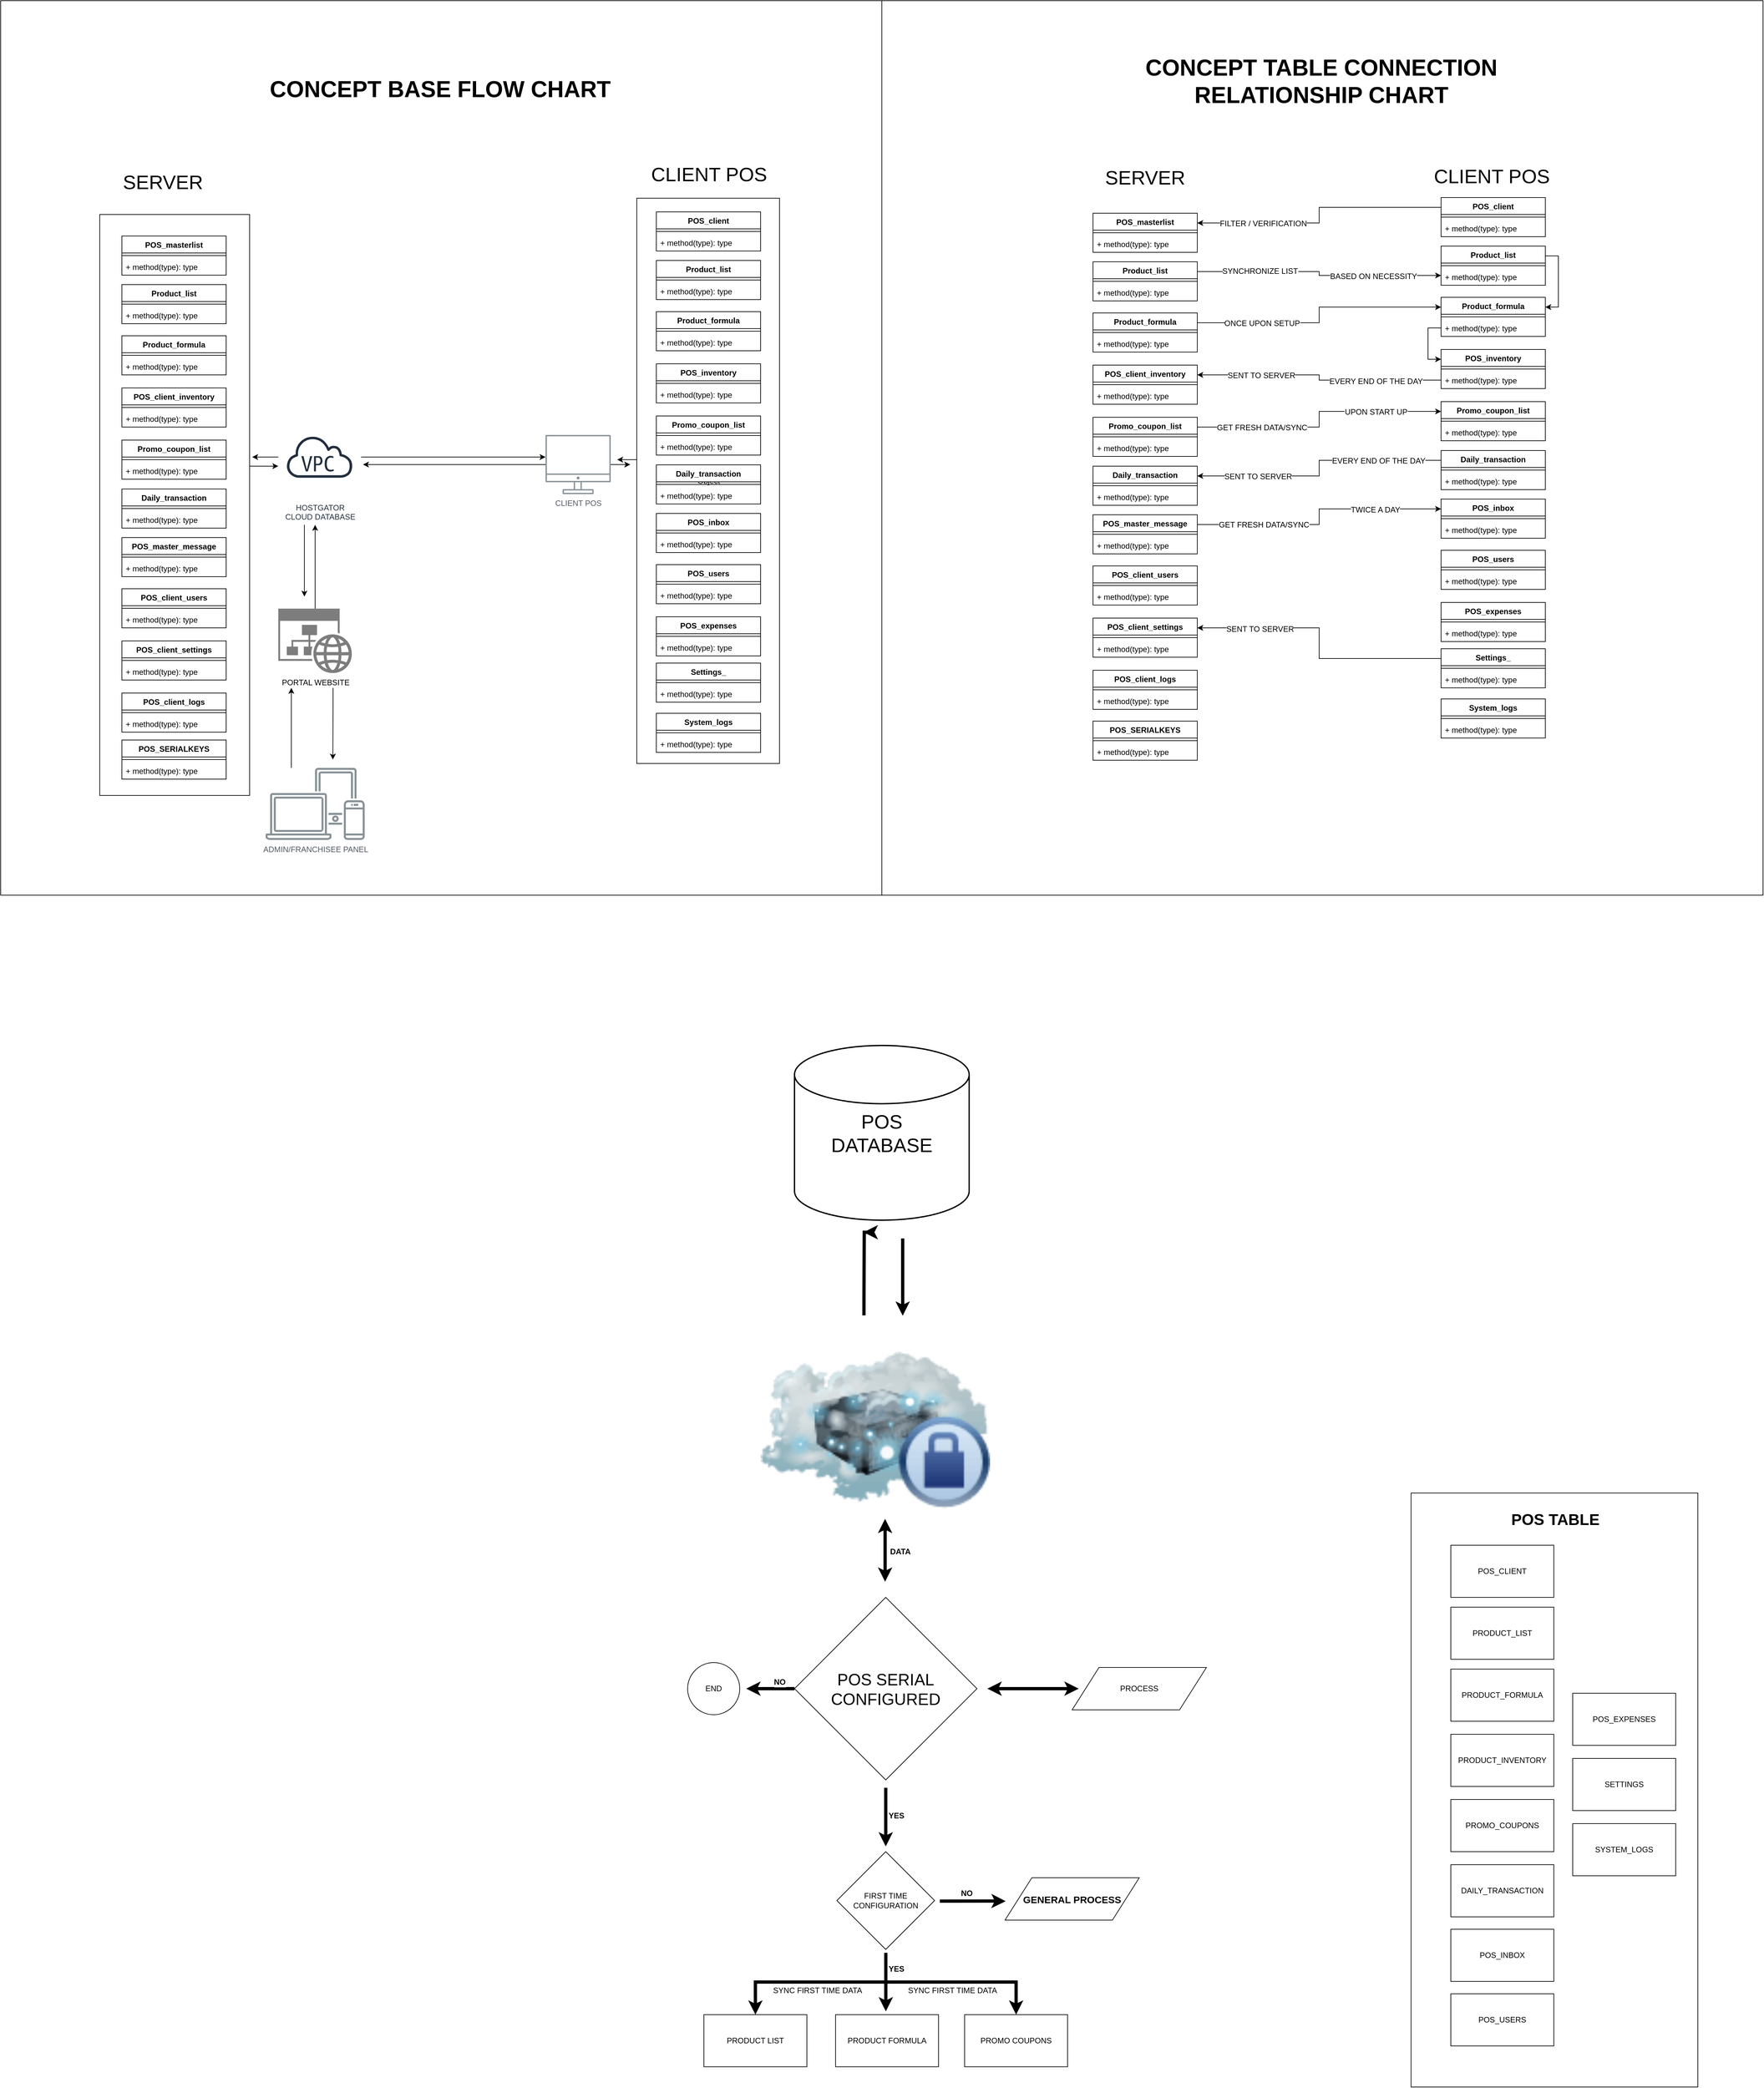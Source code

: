 <mxfile version="12.0.2" type="github" pages="1"><diagram name="Page-1" id="2ca16b54-16f6-2749-3443-fa8db7711227"><mxGraphModel dx="2126" dy="734" grid="1" gridSize="10" guides="1" tooltips="1" connect="1" arrows="1" fold="1" page="0" pageScale="1" pageWidth="1100" pageHeight="850" background="none" math="0" shadow="0"><root><mxCell id="0"/><mxCell id="1" parent="0"/><mxCell id="dwnQt-Mk4WYnjLTZbI1O-162" value="" style="rounded=0;whiteSpace=wrap;html=1;" vertex="1" parent="1"><mxGeometry x="2180" y="2760" width="440" height="911" as="geometry"/></mxCell><mxCell id="dwnQt-Mk4WYnjLTZbI1O-114" value="" style="image;html=1;labelBackgroundColor=#ffffff;image=img/lib/clip_art/networking/Cloud_Server_Private_128x128.png" vertex="1" parent="1"><mxGeometry x="1182" y="2487.5" width="352" height="352" as="geometry"/></mxCell><mxCell id="dwnQt-Mk4WYnjLTZbI1O-4" value="" style="rounded=0;whiteSpace=wrap;html=1;" vertex="1" parent="1"><mxGeometry x="1368" y="471" width="1352" height="1372" as="geometry"/></mxCell><mxCell id="dwnQt-Mk4WYnjLTZbI1O-5" value="&lt;div&gt;&lt;font style=&quot;font-size: 35px&quot;&gt;CONCEPT TABLE CONNECTION &lt;br&gt;&lt;/font&gt;&lt;/div&gt;&lt;div&gt;&lt;font style=&quot;font-size: 35px&quot;&gt;RELATIONSHIP CHART&lt;/font&gt;&lt;/div&gt;" style="text;strokeColor=none;fillColor=none;html=1;fontSize=24;fontStyle=1;verticalAlign=middle;align=center;" vertex="1" parent="1"><mxGeometry x="1750" y="529.5" width="584" height="129" as="geometry"/></mxCell><mxCell id="dwnQt-Mk4WYnjLTZbI1O-2" value="" style="rounded=0;whiteSpace=wrap;html=1;" vertex="1" parent="1"><mxGeometry x="16" y="471" width="1352" height="1372" as="geometry"/></mxCell><mxCell id="kUChlgiEwbljeGxqCJoP-4" style="edgeStyle=orthogonalEdgeStyle;rounded=0;orthogonalLoop=1;jettySize=auto;html=1;" parent="1" source="n9NfLtIcZSmgfoyzjJT_-75" edge="1"><mxGeometry relative="1" as="geometry"><mxPoint x="962" y="1175" as="targetPoint"/><Array as="points"><mxPoint x="962" y="1175"/><mxPoint x="962" y="1175"/></Array></mxGeometry></mxCell><mxCell id="n9NfLtIcZSmgfoyzjJT_-75" value="Object" style="html=1;" parent="1" vertex="1"><mxGeometry x="992" y="774" width="219" height="867" as="geometry"/></mxCell><mxCell id="kUChlgiEwbljeGxqCJoP-6" style="edgeStyle=orthogonalEdgeStyle;rounded=0;orthogonalLoop=1;jettySize=auto;html=1;entryX=0;entryY=0.61;entryDx=0;entryDy=0;entryPerimeter=0;" parent="1" source="n9NfLtIcZSmgfoyzjJT_-70" target="n9NfLtIcZSmgfoyzjJT_-69" edge="1"><mxGeometry relative="1" as="geometry"><mxPoint x="442.0" y="1214" as="targetPoint"/><Array as="points"><mxPoint x="420" y="1185"/></Array></mxGeometry></mxCell><mxCell id="n9NfLtIcZSmgfoyzjJT_-70" value="" style="html=1;" parent="1" vertex="1"><mxGeometry x="168" y="799" width="230" height="891" as="geometry"/></mxCell><mxCell id="n9NfLtIcZSmgfoyzjJT_-1" value="Product_formula" style="swimlane;fontStyle=1;align=center;verticalAlign=top;childLayout=stackLayout;horizontal=1;startSize=26;horizontalStack=0;resizeParent=1;resizeParentMax=0;resizeLast=0;collapsible=1;marginBottom=0;" parent="1" vertex="1"><mxGeometry x="202" y="985" width="160" height="60" as="geometry"/></mxCell><mxCell id="n9NfLtIcZSmgfoyzjJT_-3" value="" style="line;strokeWidth=1;fillColor=none;align=left;verticalAlign=middle;spacingTop=-1;spacingLeft=3;spacingRight=3;rotatable=0;labelPosition=right;points=[];portConstraint=eastwest;" parent="n9NfLtIcZSmgfoyzjJT_-1" vertex="1"><mxGeometry y="26" width="160" height="8" as="geometry"/></mxCell><mxCell id="n9NfLtIcZSmgfoyzjJT_-4" value="+ method(type): type" style="text;strokeColor=none;fillColor=none;align=left;verticalAlign=top;spacingLeft=4;spacingRight=4;overflow=hidden;rotatable=0;points=[[0,0.5],[1,0.5]];portConstraint=eastwest;" parent="n9NfLtIcZSmgfoyzjJT_-1" vertex="1"><mxGeometry y="34" width="160" height="26" as="geometry"/></mxCell><mxCell id="n9NfLtIcZSmgfoyzjJT_-6" value="POS_masterlist" style="swimlane;fontStyle=1;align=center;verticalAlign=top;childLayout=stackLayout;horizontal=1;startSize=26;horizontalStack=0;resizeParent=1;resizeParentMax=0;resizeLast=0;collapsible=1;marginBottom=0;" parent="1" vertex="1"><mxGeometry x="202" y="832" width="160" height="60" as="geometry"/></mxCell><mxCell id="n9NfLtIcZSmgfoyzjJT_-7" value="" style="line;strokeWidth=1;fillColor=none;align=left;verticalAlign=middle;spacingTop=-1;spacingLeft=3;spacingRight=3;rotatable=0;labelPosition=right;points=[];portConstraint=eastwest;" parent="n9NfLtIcZSmgfoyzjJT_-6" vertex="1"><mxGeometry y="26" width="160" height="8" as="geometry"/></mxCell><mxCell id="n9NfLtIcZSmgfoyzjJT_-8" value="+ method(type): type" style="text;strokeColor=none;fillColor=none;align=left;verticalAlign=top;spacingLeft=4;spacingRight=4;overflow=hidden;rotatable=0;points=[[0,0.5],[1,0.5]];portConstraint=eastwest;" parent="n9NfLtIcZSmgfoyzjJT_-6" vertex="1"><mxGeometry y="34" width="160" height="26" as="geometry"/></mxCell><mxCell id="n9NfLtIcZSmgfoyzjJT_-9" value="POS_client_inventory" style="swimlane;fontStyle=1;align=center;verticalAlign=top;childLayout=stackLayout;horizontal=1;startSize=26;horizontalStack=0;resizeParent=1;resizeParentMax=0;resizeLast=0;collapsible=1;marginBottom=0;" parent="1" vertex="1"><mxGeometry x="202" y="1065" width="160" height="60" as="geometry"/></mxCell><mxCell id="n9NfLtIcZSmgfoyzjJT_-10" value="" style="line;strokeWidth=1;fillColor=none;align=left;verticalAlign=middle;spacingTop=-1;spacingLeft=3;spacingRight=3;rotatable=0;labelPosition=right;points=[];portConstraint=eastwest;" parent="n9NfLtIcZSmgfoyzjJT_-9" vertex="1"><mxGeometry y="26" width="160" height="8" as="geometry"/></mxCell><mxCell id="n9NfLtIcZSmgfoyzjJT_-11" value="+ method(type): type" style="text;strokeColor=none;fillColor=none;align=left;verticalAlign=top;spacingLeft=4;spacingRight=4;overflow=hidden;rotatable=0;points=[[0,0.5],[1,0.5]];portConstraint=eastwest;" parent="n9NfLtIcZSmgfoyzjJT_-9" vertex="1"><mxGeometry y="34" width="160" height="26" as="geometry"/></mxCell><mxCell id="n9NfLtIcZSmgfoyzjJT_-12" value="Promo_coupon_list" style="swimlane;fontStyle=1;align=center;verticalAlign=top;childLayout=stackLayout;horizontal=1;startSize=26;horizontalStack=0;resizeParent=1;resizeParentMax=0;resizeLast=0;collapsible=1;marginBottom=0;" parent="1" vertex="1"><mxGeometry x="202" y="1145" width="160" height="60" as="geometry"/></mxCell><mxCell id="n9NfLtIcZSmgfoyzjJT_-13" value="" style="line;strokeWidth=1;fillColor=none;align=left;verticalAlign=middle;spacingTop=-1;spacingLeft=3;spacingRight=3;rotatable=0;labelPosition=right;points=[];portConstraint=eastwest;" parent="n9NfLtIcZSmgfoyzjJT_-12" vertex="1"><mxGeometry y="26" width="160" height="8" as="geometry"/></mxCell><mxCell id="n9NfLtIcZSmgfoyzjJT_-14" value="+ method(type): type" style="text;strokeColor=none;fillColor=none;align=left;verticalAlign=top;spacingLeft=4;spacingRight=4;overflow=hidden;rotatable=0;points=[[0,0.5],[1,0.5]];portConstraint=eastwest;" parent="n9NfLtIcZSmgfoyzjJT_-12" vertex="1"><mxGeometry y="34" width="160" height="26" as="geometry"/></mxCell><mxCell id="n9NfLtIcZSmgfoyzjJT_-15" value="Product_list" style="swimlane;fontStyle=1;align=center;verticalAlign=top;childLayout=stackLayout;horizontal=1;startSize=26;horizontalStack=0;resizeParent=1;resizeParentMax=0;resizeLast=0;collapsible=1;marginBottom=0;" parent="1" vertex="1"><mxGeometry x="202" y="906.5" width="160" height="60" as="geometry"/></mxCell><mxCell id="n9NfLtIcZSmgfoyzjJT_-16" value="" style="line;strokeWidth=1;fillColor=none;align=left;verticalAlign=middle;spacingTop=-1;spacingLeft=3;spacingRight=3;rotatable=0;labelPosition=right;points=[];portConstraint=eastwest;" parent="n9NfLtIcZSmgfoyzjJT_-15" vertex="1"><mxGeometry y="26" width="160" height="8" as="geometry"/></mxCell><mxCell id="n9NfLtIcZSmgfoyzjJT_-17" value="+ method(type): type" style="text;strokeColor=none;fillColor=none;align=left;verticalAlign=top;spacingLeft=4;spacingRight=4;overflow=hidden;rotatable=0;points=[[0,0.5],[1,0.5]];portConstraint=eastwest;" parent="n9NfLtIcZSmgfoyzjJT_-15" vertex="1"><mxGeometry y="34" width="160" height="26" as="geometry"/></mxCell><mxCell id="n9NfLtIcZSmgfoyzjJT_-19" value="POS_client_users" style="swimlane;fontStyle=1;align=center;verticalAlign=top;childLayout=stackLayout;horizontal=1;startSize=26;horizontalStack=0;resizeParent=1;resizeParentMax=0;resizeLast=0;collapsible=1;marginBottom=0;" parent="1" vertex="1"><mxGeometry x="202" y="1373" width="160" height="60" as="geometry"/></mxCell><mxCell id="n9NfLtIcZSmgfoyzjJT_-20" value="" style="line;strokeWidth=1;fillColor=none;align=left;verticalAlign=middle;spacingTop=-1;spacingLeft=3;spacingRight=3;rotatable=0;labelPosition=right;points=[];portConstraint=eastwest;" parent="n9NfLtIcZSmgfoyzjJT_-19" vertex="1"><mxGeometry y="26" width="160" height="8" as="geometry"/></mxCell><mxCell id="n9NfLtIcZSmgfoyzjJT_-21" value="+ method(type): type" style="text;strokeColor=none;fillColor=none;align=left;verticalAlign=top;spacingLeft=4;spacingRight=4;overflow=hidden;rotatable=0;points=[[0,0.5],[1,0.5]];portConstraint=eastwest;" parent="n9NfLtIcZSmgfoyzjJT_-19" vertex="1"><mxGeometry y="34" width="160" height="26" as="geometry"/></mxCell><mxCell id="n9NfLtIcZSmgfoyzjJT_-22" value="Daily_transaction" style="swimlane;fontStyle=1;align=center;verticalAlign=top;childLayout=stackLayout;horizontal=1;startSize=26;horizontalStack=0;resizeParent=1;resizeParentMax=0;resizeLast=0;collapsible=1;marginBottom=0;" parent="1" vertex="1"><mxGeometry x="202" y="1220" width="160" height="60" as="geometry"/></mxCell><mxCell id="n9NfLtIcZSmgfoyzjJT_-23" value="" style="line;strokeWidth=1;fillColor=none;align=left;verticalAlign=middle;spacingTop=-1;spacingLeft=3;spacingRight=3;rotatable=0;labelPosition=right;points=[];portConstraint=eastwest;" parent="n9NfLtIcZSmgfoyzjJT_-22" vertex="1"><mxGeometry y="26" width="160" height="8" as="geometry"/></mxCell><mxCell id="n9NfLtIcZSmgfoyzjJT_-24" value="+ method(type): type" style="text;strokeColor=none;fillColor=none;align=left;verticalAlign=top;spacingLeft=4;spacingRight=4;overflow=hidden;rotatable=0;points=[[0,0.5],[1,0.5]];portConstraint=eastwest;" parent="n9NfLtIcZSmgfoyzjJT_-22" vertex="1"><mxGeometry y="34" width="160" height="26" as="geometry"/></mxCell><mxCell id="n9NfLtIcZSmgfoyzjJT_-25" value="POS_client_settings" style="swimlane;fontStyle=1;align=center;verticalAlign=top;childLayout=stackLayout;horizontal=1;startSize=26;horizontalStack=0;resizeParent=1;resizeParentMax=0;resizeLast=0;collapsible=1;marginBottom=0;" parent="1" vertex="1"><mxGeometry x="202" y="1453" width="160" height="60" as="geometry"/></mxCell><mxCell id="n9NfLtIcZSmgfoyzjJT_-26" value="" style="line;strokeWidth=1;fillColor=none;align=left;verticalAlign=middle;spacingTop=-1;spacingLeft=3;spacingRight=3;rotatable=0;labelPosition=right;points=[];portConstraint=eastwest;" parent="n9NfLtIcZSmgfoyzjJT_-25" vertex="1"><mxGeometry y="26" width="160" height="8" as="geometry"/></mxCell><mxCell id="n9NfLtIcZSmgfoyzjJT_-27" value="+ method(type): type" style="text;strokeColor=none;fillColor=none;align=left;verticalAlign=top;spacingLeft=4;spacingRight=4;overflow=hidden;rotatable=0;points=[[0,0.5],[1,0.5]];portConstraint=eastwest;" parent="n9NfLtIcZSmgfoyzjJT_-25" vertex="1"><mxGeometry y="34" width="160" height="26" as="geometry"/></mxCell><mxCell id="n9NfLtIcZSmgfoyzjJT_-28" value="POS_client_logs" style="swimlane;fontStyle=1;align=center;verticalAlign=top;childLayout=stackLayout;horizontal=1;startSize=26;horizontalStack=0;resizeParent=1;resizeParentMax=0;resizeLast=0;collapsible=1;marginBottom=0;" parent="1" vertex="1"><mxGeometry x="202" y="1533" width="160" height="60" as="geometry"/></mxCell><mxCell id="n9NfLtIcZSmgfoyzjJT_-29" value="" style="line;strokeWidth=1;fillColor=none;align=left;verticalAlign=middle;spacingTop=-1;spacingLeft=3;spacingRight=3;rotatable=0;labelPosition=right;points=[];portConstraint=eastwest;" parent="n9NfLtIcZSmgfoyzjJT_-28" vertex="1"><mxGeometry y="26" width="160" height="8" as="geometry"/></mxCell><mxCell id="n9NfLtIcZSmgfoyzjJT_-30" value="+ method(type): type" style="text;strokeColor=none;fillColor=none;align=left;verticalAlign=top;spacingLeft=4;spacingRight=4;overflow=hidden;rotatable=0;points=[[0,0.5],[1,0.5]];portConstraint=eastwest;" parent="n9NfLtIcZSmgfoyzjJT_-28" vertex="1"><mxGeometry y="34" width="160" height="26" as="geometry"/></mxCell><mxCell id="n9NfLtIcZSmgfoyzjJT_-31" value="POS_master_message" style="swimlane;fontStyle=1;align=center;verticalAlign=top;childLayout=stackLayout;horizontal=1;startSize=26;horizontalStack=0;resizeParent=1;resizeParentMax=0;resizeLast=0;collapsible=1;marginBottom=0;" parent="1" vertex="1"><mxGeometry x="202" y="1294.5" width="160" height="60" as="geometry"/></mxCell><mxCell id="n9NfLtIcZSmgfoyzjJT_-32" value="" style="line;strokeWidth=1;fillColor=none;align=left;verticalAlign=middle;spacingTop=-1;spacingLeft=3;spacingRight=3;rotatable=0;labelPosition=right;points=[];portConstraint=eastwest;" parent="n9NfLtIcZSmgfoyzjJT_-31" vertex="1"><mxGeometry y="26" width="160" height="8" as="geometry"/></mxCell><mxCell id="n9NfLtIcZSmgfoyzjJT_-33" value="+ method(type): type" style="text;strokeColor=none;fillColor=none;align=left;verticalAlign=top;spacingLeft=4;spacingRight=4;overflow=hidden;rotatable=0;points=[[0,0.5],[1,0.5]];portConstraint=eastwest;" parent="n9NfLtIcZSmgfoyzjJT_-31" vertex="1"><mxGeometry y="34" width="160" height="26" as="geometry"/></mxCell><mxCell id="n9NfLtIcZSmgfoyzjJT_-34" value="Product_formula" style="swimlane;fontStyle=1;align=center;verticalAlign=top;childLayout=stackLayout;horizontal=1;startSize=26;horizontalStack=0;resizeParent=1;resizeParentMax=0;resizeLast=0;collapsible=1;marginBottom=0;" parent="1" vertex="1"><mxGeometry x="1022" y="948" width="160" height="60" as="geometry"/></mxCell><mxCell id="n9NfLtIcZSmgfoyzjJT_-35" value="" style="line;strokeWidth=1;fillColor=none;align=left;verticalAlign=middle;spacingTop=-1;spacingLeft=3;spacingRight=3;rotatable=0;labelPosition=right;points=[];portConstraint=eastwest;" parent="n9NfLtIcZSmgfoyzjJT_-34" vertex="1"><mxGeometry y="26" width="160" height="8" as="geometry"/></mxCell><mxCell id="n9NfLtIcZSmgfoyzjJT_-36" value="+ method(type): type" style="text;strokeColor=none;fillColor=none;align=left;verticalAlign=top;spacingLeft=4;spacingRight=4;overflow=hidden;rotatable=0;points=[[0,0.5],[1,0.5]];portConstraint=eastwest;" parent="n9NfLtIcZSmgfoyzjJT_-34" vertex="1"><mxGeometry y="34" width="160" height="26" as="geometry"/></mxCell><mxCell id="n9NfLtIcZSmgfoyzjJT_-37" value="POS_client" style="swimlane;fontStyle=1;align=center;verticalAlign=top;childLayout=stackLayout;horizontal=1;startSize=26;horizontalStack=0;resizeParent=1;resizeParentMax=0;resizeLast=0;collapsible=1;marginBottom=0;" parent="1" vertex="1"><mxGeometry x="1022" y="795" width="160" height="60" as="geometry"/></mxCell><mxCell id="n9NfLtIcZSmgfoyzjJT_-38" value="" style="line;strokeWidth=1;fillColor=none;align=left;verticalAlign=middle;spacingTop=-1;spacingLeft=3;spacingRight=3;rotatable=0;labelPosition=right;points=[];portConstraint=eastwest;" parent="n9NfLtIcZSmgfoyzjJT_-37" vertex="1"><mxGeometry y="26" width="160" height="8" as="geometry"/></mxCell><mxCell id="n9NfLtIcZSmgfoyzjJT_-39" value="+ method(type): type" style="text;strokeColor=none;fillColor=none;align=left;verticalAlign=top;spacingLeft=4;spacingRight=4;overflow=hidden;rotatable=0;points=[[0,0.5],[1,0.5]];portConstraint=eastwest;" parent="n9NfLtIcZSmgfoyzjJT_-37" vertex="1"><mxGeometry y="34" width="160" height="26" as="geometry"/></mxCell><mxCell id="n9NfLtIcZSmgfoyzjJT_-40" value="POS_inventory" style="swimlane;fontStyle=1;align=center;verticalAlign=top;childLayout=stackLayout;horizontal=1;startSize=26;horizontalStack=0;resizeParent=1;resizeParentMax=0;resizeLast=0;collapsible=1;marginBottom=0;" parent="1" vertex="1"><mxGeometry x="1022" y="1028" width="160" height="60" as="geometry"/></mxCell><mxCell id="n9NfLtIcZSmgfoyzjJT_-41" value="" style="line;strokeWidth=1;fillColor=none;align=left;verticalAlign=middle;spacingTop=-1;spacingLeft=3;spacingRight=3;rotatable=0;labelPosition=right;points=[];portConstraint=eastwest;" parent="n9NfLtIcZSmgfoyzjJT_-40" vertex="1"><mxGeometry y="26" width="160" height="8" as="geometry"/></mxCell><mxCell id="n9NfLtIcZSmgfoyzjJT_-42" value="+ method(type): type" style="text;strokeColor=none;fillColor=none;align=left;verticalAlign=top;spacingLeft=4;spacingRight=4;overflow=hidden;rotatable=0;points=[[0,0.5],[1,0.5]];portConstraint=eastwest;" parent="n9NfLtIcZSmgfoyzjJT_-40" vertex="1"><mxGeometry y="34" width="160" height="26" as="geometry"/></mxCell><mxCell id="n9NfLtIcZSmgfoyzjJT_-43" value="Promo_coupon_list" style="swimlane;fontStyle=1;align=center;verticalAlign=top;childLayout=stackLayout;horizontal=1;startSize=26;horizontalStack=0;resizeParent=1;resizeParentMax=0;resizeLast=0;collapsible=1;marginBottom=0;" parent="1" vertex="1"><mxGeometry x="1022" y="1108" width="160" height="60" as="geometry"/></mxCell><mxCell id="n9NfLtIcZSmgfoyzjJT_-44" value="" style="line;strokeWidth=1;fillColor=none;align=left;verticalAlign=middle;spacingTop=-1;spacingLeft=3;spacingRight=3;rotatable=0;labelPosition=right;points=[];portConstraint=eastwest;" parent="n9NfLtIcZSmgfoyzjJT_-43" vertex="1"><mxGeometry y="26" width="160" height="8" as="geometry"/></mxCell><mxCell id="n9NfLtIcZSmgfoyzjJT_-45" value="+ method(type): type" style="text;strokeColor=none;fillColor=none;align=left;verticalAlign=top;spacingLeft=4;spacingRight=4;overflow=hidden;rotatable=0;points=[[0,0.5],[1,0.5]];portConstraint=eastwest;" parent="n9NfLtIcZSmgfoyzjJT_-43" vertex="1"><mxGeometry y="34" width="160" height="26" as="geometry"/></mxCell><mxCell id="n9NfLtIcZSmgfoyzjJT_-46" value="Product_list" style="swimlane;fontStyle=1;align=center;verticalAlign=top;childLayout=stackLayout;horizontal=1;startSize=26;horizontalStack=0;resizeParent=1;resizeParentMax=0;resizeLast=0;collapsible=1;marginBottom=0;" parent="1" vertex="1"><mxGeometry x="1022" y="869.5" width="160" height="60" as="geometry"/></mxCell><mxCell id="n9NfLtIcZSmgfoyzjJT_-47" value="" style="line;strokeWidth=1;fillColor=none;align=left;verticalAlign=middle;spacingTop=-1;spacingLeft=3;spacingRight=3;rotatable=0;labelPosition=right;points=[];portConstraint=eastwest;" parent="n9NfLtIcZSmgfoyzjJT_-46" vertex="1"><mxGeometry y="26" width="160" height="8" as="geometry"/></mxCell><mxCell id="n9NfLtIcZSmgfoyzjJT_-48" value="+ method(type): type" style="text;strokeColor=none;fillColor=none;align=left;verticalAlign=top;spacingLeft=4;spacingRight=4;overflow=hidden;rotatable=0;points=[[0,0.5],[1,0.5]];portConstraint=eastwest;" parent="n9NfLtIcZSmgfoyzjJT_-46" vertex="1"><mxGeometry y="34" width="160" height="26" as="geometry"/></mxCell><mxCell id="n9NfLtIcZSmgfoyzjJT_-49" value="POS_users" style="swimlane;fontStyle=1;align=center;verticalAlign=top;childLayout=stackLayout;horizontal=1;startSize=26;horizontalStack=0;resizeParent=1;resizeParentMax=0;resizeLast=0;collapsible=1;marginBottom=0;" parent="1" vertex="1"><mxGeometry x="1022" y="1336" width="160" height="60" as="geometry"/></mxCell><mxCell id="n9NfLtIcZSmgfoyzjJT_-50" value="" style="line;strokeWidth=1;fillColor=none;align=left;verticalAlign=middle;spacingTop=-1;spacingLeft=3;spacingRight=3;rotatable=0;labelPosition=right;points=[];portConstraint=eastwest;" parent="n9NfLtIcZSmgfoyzjJT_-49" vertex="1"><mxGeometry y="26" width="160" height="8" as="geometry"/></mxCell><mxCell id="n9NfLtIcZSmgfoyzjJT_-51" value="+ method(type): type" style="text;strokeColor=none;fillColor=none;align=left;verticalAlign=top;spacingLeft=4;spacingRight=4;overflow=hidden;rotatable=0;points=[[0,0.5],[1,0.5]];portConstraint=eastwest;" parent="n9NfLtIcZSmgfoyzjJT_-49" vertex="1"><mxGeometry y="34" width="160" height="26" as="geometry"/></mxCell><mxCell id="n9NfLtIcZSmgfoyzjJT_-52" value="Daily_transaction" style="swimlane;fontStyle=1;align=center;verticalAlign=top;childLayout=stackLayout;horizontal=1;startSize=26;horizontalStack=0;resizeParent=1;resizeParentMax=0;resizeLast=0;collapsible=1;marginBottom=0;" parent="1" vertex="1"><mxGeometry x="1022" y="1183" width="160" height="60" as="geometry"/></mxCell><mxCell id="n9NfLtIcZSmgfoyzjJT_-53" value="" style="line;strokeWidth=1;fillColor=none;align=left;verticalAlign=middle;spacingTop=-1;spacingLeft=3;spacingRight=3;rotatable=0;labelPosition=right;points=[];portConstraint=eastwest;" parent="n9NfLtIcZSmgfoyzjJT_-52" vertex="1"><mxGeometry y="26" width="160" height="8" as="geometry"/></mxCell><mxCell id="n9NfLtIcZSmgfoyzjJT_-54" value="+ method(type): type" style="text;strokeColor=none;fillColor=none;align=left;verticalAlign=top;spacingLeft=4;spacingRight=4;overflow=hidden;rotatable=0;points=[[0,0.5],[1,0.5]];portConstraint=eastwest;" parent="n9NfLtIcZSmgfoyzjJT_-52" vertex="1"><mxGeometry y="34" width="160" height="26" as="geometry"/></mxCell><mxCell id="n9NfLtIcZSmgfoyzjJT_-55" value="POS_expenses" style="swimlane;fontStyle=1;align=center;verticalAlign=top;childLayout=stackLayout;horizontal=1;startSize=26;horizontalStack=0;resizeParent=1;resizeParentMax=0;resizeLast=0;collapsible=1;marginBottom=0;" parent="1" vertex="1"><mxGeometry x="1022" y="1416" width="160" height="60" as="geometry"/></mxCell><mxCell id="n9NfLtIcZSmgfoyzjJT_-56" value="" style="line;strokeWidth=1;fillColor=none;align=left;verticalAlign=middle;spacingTop=-1;spacingLeft=3;spacingRight=3;rotatable=0;labelPosition=right;points=[];portConstraint=eastwest;" parent="n9NfLtIcZSmgfoyzjJT_-55" vertex="1"><mxGeometry y="26" width="160" height="8" as="geometry"/></mxCell><mxCell id="n9NfLtIcZSmgfoyzjJT_-57" value="+ method(type): type" style="text;strokeColor=none;fillColor=none;align=left;verticalAlign=top;spacingLeft=4;spacingRight=4;overflow=hidden;rotatable=0;points=[[0,0.5],[1,0.5]];portConstraint=eastwest;" parent="n9NfLtIcZSmgfoyzjJT_-55" vertex="1"><mxGeometry y="34" width="160" height="26" as="geometry"/></mxCell><mxCell id="n9NfLtIcZSmgfoyzjJT_-58" value="Settings_" style="swimlane;fontStyle=1;align=center;verticalAlign=top;childLayout=stackLayout;horizontal=1;startSize=26;horizontalStack=0;resizeParent=1;resizeParentMax=0;resizeLast=0;collapsible=1;marginBottom=0;" parent="1" vertex="1"><mxGeometry x="1022" y="1487" width="160" height="60" as="geometry"/></mxCell><mxCell id="n9NfLtIcZSmgfoyzjJT_-59" value="" style="line;strokeWidth=1;fillColor=none;align=left;verticalAlign=middle;spacingTop=-1;spacingLeft=3;spacingRight=3;rotatable=0;labelPosition=right;points=[];portConstraint=eastwest;" parent="n9NfLtIcZSmgfoyzjJT_-58" vertex="1"><mxGeometry y="26" width="160" height="8" as="geometry"/></mxCell><mxCell id="n9NfLtIcZSmgfoyzjJT_-60" value="+ method(type): type" style="text;strokeColor=none;fillColor=none;align=left;verticalAlign=top;spacingLeft=4;spacingRight=4;overflow=hidden;rotatable=0;points=[[0,0.5],[1,0.5]];portConstraint=eastwest;" parent="n9NfLtIcZSmgfoyzjJT_-58" vertex="1"><mxGeometry y="34" width="160" height="26" as="geometry"/></mxCell><mxCell id="n9NfLtIcZSmgfoyzjJT_-61" value="POS_inbox" style="swimlane;fontStyle=1;align=center;verticalAlign=top;childLayout=stackLayout;horizontal=1;startSize=26;horizontalStack=0;resizeParent=1;resizeParentMax=0;resizeLast=0;collapsible=1;marginBottom=0;" parent="1" vertex="1"><mxGeometry x="1022" y="1257.5" width="160" height="60" as="geometry"/></mxCell><mxCell id="n9NfLtIcZSmgfoyzjJT_-62" value="" style="line;strokeWidth=1;fillColor=none;align=left;verticalAlign=middle;spacingTop=-1;spacingLeft=3;spacingRight=3;rotatable=0;labelPosition=right;points=[];portConstraint=eastwest;" parent="n9NfLtIcZSmgfoyzjJT_-61" vertex="1"><mxGeometry y="26" width="160" height="8" as="geometry"/></mxCell><mxCell id="n9NfLtIcZSmgfoyzjJT_-63" value="+ method(type): type" style="text;strokeColor=none;fillColor=none;align=left;verticalAlign=top;spacingLeft=4;spacingRight=4;overflow=hidden;rotatable=0;points=[[0,0.5],[1,0.5]];portConstraint=eastwest;" parent="n9NfLtIcZSmgfoyzjJT_-61" vertex="1"><mxGeometry y="34" width="160" height="26" as="geometry"/></mxCell><mxCell id="n9NfLtIcZSmgfoyzjJT_-74" style="edgeStyle=orthogonalEdgeStyle;rounded=0;orthogonalLoop=1;jettySize=auto;html=1;" parent="1" source="n9NfLtIcZSmgfoyzjJT_-65" edge="1"><mxGeometry relative="1" as="geometry"><mxPoint x="572" y="1182.5" as="targetPoint"/></mxGeometry></mxCell><mxCell id="kUChlgiEwbljeGxqCJoP-5" style="edgeStyle=orthogonalEdgeStyle;rounded=0;orthogonalLoop=1;jettySize=auto;html=1;" parent="1" source="n9NfLtIcZSmgfoyzjJT_-65" edge="1"><mxGeometry relative="1" as="geometry"><mxPoint x="982" y="1182.5" as="targetPoint"/></mxGeometry></mxCell><mxCell id="n9NfLtIcZSmgfoyzjJT_-65" value="CLIENT POS" style="outlineConnect=0;gradientColor=none;fontColor=#545B64;strokeColor=none;fillColor=#879196;dashed=0;verticalLabelPosition=bottom;verticalAlign=top;align=center;html=1;fontSize=12;fontStyle=0;aspect=fixed;shape=mxgraph.aws4.illustration_desktop;pointerEvents=1" parent="1" vertex="1"><mxGeometry x="852" y="1137" width="100" height="91" as="geometry"/></mxCell><mxCell id="n9NfLtIcZSmgfoyzjJT_-66" value="System_logs" style="swimlane;fontStyle=1;align=center;verticalAlign=top;childLayout=stackLayout;horizontal=1;startSize=26;horizontalStack=0;resizeParent=1;resizeParentMax=0;resizeLast=0;collapsible=1;marginBottom=0;" parent="1" vertex="1"><mxGeometry x="1022" y="1564" width="160" height="60" as="geometry"/></mxCell><mxCell id="n9NfLtIcZSmgfoyzjJT_-67" value="" style="line;strokeWidth=1;fillColor=none;align=left;verticalAlign=middle;spacingTop=-1;spacingLeft=3;spacingRight=3;rotatable=0;labelPosition=right;points=[];portConstraint=eastwest;" parent="n9NfLtIcZSmgfoyzjJT_-66" vertex="1"><mxGeometry y="26" width="160" height="8" as="geometry"/></mxCell><mxCell id="n9NfLtIcZSmgfoyzjJT_-68" value="+ method(type): type" style="text;strokeColor=none;fillColor=none;align=left;verticalAlign=top;spacingLeft=4;spacingRight=4;overflow=hidden;rotatable=0;points=[[0,0.5],[1,0.5]];portConstraint=eastwest;" parent="n9NfLtIcZSmgfoyzjJT_-66" vertex="1"><mxGeometry y="34" width="160" height="26" as="geometry"/></mxCell><mxCell id="n9NfLtIcZSmgfoyzjJT_-72" style="edgeStyle=orthogonalEdgeStyle;rounded=0;orthogonalLoop=1;jettySize=auto;html=1;" parent="1" source="n9NfLtIcZSmgfoyzjJT_-69" edge="1"><mxGeometry relative="1" as="geometry"><mxPoint x="402" y="1171" as="targetPoint"/></mxGeometry></mxCell><mxCell id="n9NfLtIcZSmgfoyzjJT_-73" style="edgeStyle=orthogonalEdgeStyle;rounded=0;orthogonalLoop=1;jettySize=auto;html=1;" parent="1" source="n9NfLtIcZSmgfoyzjJT_-69" edge="1"><mxGeometry relative="1" as="geometry"><mxPoint x="852" y="1171" as="targetPoint"/></mxGeometry></mxCell><mxCell id="kUChlgiEwbljeGxqCJoP-12" style="edgeStyle=orthogonalEdgeStyle;rounded=0;orthogonalLoop=1;jettySize=auto;html=1;" parent="1" edge="1"><mxGeometry relative="1" as="geometry"><mxPoint x="482" y="1385" as="targetPoint"/><mxPoint x="482" y="1275" as="sourcePoint"/><Array as="points"><mxPoint x="482" y="1330"/><mxPoint x="482" y="1330"/></Array></mxGeometry></mxCell><mxCell id="n9NfLtIcZSmgfoyzjJT_-69" value="&lt;div&gt;HOSTGATOR&lt;/div&gt;&lt;div&gt;CLOUD DATABASE&lt;br&gt;&lt;/div&gt;" style="outlineConnect=0;fontColor=#232F3E;gradientColor=none;strokeColor=#232F3E;fillColor=#ffffff;dashed=0;verticalLabelPosition=bottom;verticalAlign=top;align=center;html=1;fontSize=12;fontStyle=0;aspect=fixed;shape=mxgraph.aws4.resourceIcon;resIcon=mxgraph.aws4.virtual_private_cloud;" parent="1" vertex="1"><mxGeometry x="442" y="1107.5" width="127" height="127" as="geometry"/></mxCell><mxCell id="wYJpRCGvR1msqqRHP7t--8" style="edgeStyle=orthogonalEdgeStyle;rounded=0;orthogonalLoop=1;jettySize=auto;html=1;" parent="1" source="kUChlgiEwbljeGxqCJoP-1" edge="1"><mxGeometry relative="1" as="geometry"><mxPoint x="462" y="1525" as="targetPoint"/><Array as="points"><mxPoint x="462" y="1525"/></Array></mxGeometry></mxCell><mxCell id="kUChlgiEwbljeGxqCJoP-1" value="ADMIN/FRANCHISEE PANEL" style="outlineConnect=0;gradientColor=none;fontColor=#545B64;strokeColor=none;fillColor=#879196;dashed=0;verticalLabelPosition=bottom;verticalAlign=top;align=center;html=1;fontSize=12;fontStyle=0;aspect=fixed;shape=mxgraph.aws4.illustration_devices;pointerEvents=1" parent="1" vertex="1"><mxGeometry x="422.5" y="1647.5" width="152" height="111" as="geometry"/></mxCell><mxCell id="kUChlgiEwbljeGxqCJoP-16" style="edgeStyle=orthogonalEdgeStyle;rounded=0;orthogonalLoop=1;jettySize=auto;html=1;" parent="1" source="kUChlgiEwbljeGxqCJoP-14" edge="1"><mxGeometry relative="1" as="geometry"><mxPoint x="498.5" y="1275" as="targetPoint"/></mxGeometry></mxCell><mxCell id="wYJpRCGvR1msqqRHP7t--7" style="edgeStyle=orthogonalEdgeStyle;rounded=0;orthogonalLoop=1;jettySize=auto;html=1;" parent="1" edge="1"><mxGeometry relative="1" as="geometry"><mxPoint x="525.667" y="1635" as="targetPoint"/><mxPoint x="526" y="1525" as="sourcePoint"/><Array as="points"><mxPoint x="526" y="1555"/><mxPoint x="526" y="1555"/></Array></mxGeometry></mxCell><mxCell id="kUChlgiEwbljeGxqCJoP-14" value="PORTAL WEBSITE" style="aspect=fixed;pointerEvents=1;shadow=0;dashed=0;html=1;strokeColor=none;labelPosition=center;verticalLabelPosition=bottom;verticalAlign=top;align=center;shape=mxgraph.mscae.enterprise.website_generic;fillColor=#7D7D7D;" parent="1" vertex="1"><mxGeometry x="442" y="1403.5" width="113" height="99" as="geometry"/></mxCell><mxCell id="wYJpRCGvR1msqqRHP7t--5" style="edgeStyle=orthogonalEdgeStyle;rounded=0;orthogonalLoop=1;jettySize=auto;html=1;exitX=1;exitY=0.25;exitDx=0;exitDy=0;entryX=0;entryY=0.25;entryDx=0;entryDy=0;" parent="1" source="kUChlgiEwbljeGxqCJoP-23" target="kUChlgiEwbljeGxqCJoP-53" edge="1"><mxGeometry relative="1" as="geometry"/></mxCell><mxCell id="kUChlgiEwbljeGxqCJoP-23" value="Product_formula" style="swimlane;fontStyle=1;align=center;verticalAlign=top;childLayout=stackLayout;horizontal=1;startSize=26;horizontalStack=0;resizeParent=1;resizeParentMax=0;resizeLast=0;collapsible=1;marginBottom=0;" parent="1" vertex="1"><mxGeometry x="1692" y="950" width="160" height="60" as="geometry"/></mxCell><mxCell id="kUChlgiEwbljeGxqCJoP-24" value="" style="line;strokeWidth=1;fillColor=none;align=left;verticalAlign=middle;spacingTop=-1;spacingLeft=3;spacingRight=3;rotatable=0;labelPosition=right;points=[];portConstraint=eastwest;" parent="kUChlgiEwbljeGxqCJoP-23" vertex="1"><mxGeometry y="26" width="160" height="8" as="geometry"/></mxCell><mxCell id="kUChlgiEwbljeGxqCJoP-25" value="+ method(type): type" style="text;strokeColor=none;fillColor=none;align=left;verticalAlign=top;spacingLeft=4;spacingRight=4;overflow=hidden;rotatable=0;points=[[0,0.5],[1,0.5]];portConstraint=eastwest;" parent="kUChlgiEwbljeGxqCJoP-23" vertex="1"><mxGeometry y="34" width="160" height="26" as="geometry"/></mxCell><mxCell id="kUChlgiEwbljeGxqCJoP-26" value="POS_masterlist" style="swimlane;fontStyle=1;align=center;verticalAlign=top;childLayout=stackLayout;horizontal=1;startSize=26;horizontalStack=0;resizeParent=1;resizeParentMax=0;resizeLast=0;collapsible=1;marginBottom=0;" parent="1" vertex="1"><mxGeometry x="1692" y="797" width="160" height="60" as="geometry"/></mxCell><mxCell id="kUChlgiEwbljeGxqCJoP-27" value="" style="line;strokeWidth=1;fillColor=none;align=left;verticalAlign=middle;spacingTop=-1;spacingLeft=3;spacingRight=3;rotatable=0;labelPosition=right;points=[];portConstraint=eastwest;" parent="kUChlgiEwbljeGxqCJoP-26" vertex="1"><mxGeometry y="26" width="160" height="8" as="geometry"/></mxCell><mxCell id="kUChlgiEwbljeGxqCJoP-28" value="+ method(type): type" style="text;strokeColor=none;fillColor=none;align=left;verticalAlign=top;spacingLeft=4;spacingRight=4;overflow=hidden;rotatable=0;points=[[0,0.5],[1,0.5]];portConstraint=eastwest;" parent="kUChlgiEwbljeGxqCJoP-26" vertex="1"><mxGeometry y="34" width="160" height="26" as="geometry"/></mxCell><mxCell id="kUChlgiEwbljeGxqCJoP-29" value="POS_client_inventory" style="swimlane;fontStyle=1;align=center;verticalAlign=top;childLayout=stackLayout;horizontal=1;startSize=26;horizontalStack=0;resizeParent=1;resizeParentMax=0;resizeLast=0;collapsible=1;marginBottom=0;" parent="1" vertex="1"><mxGeometry x="1692" y="1030" width="160" height="60" as="geometry"/></mxCell><mxCell id="kUChlgiEwbljeGxqCJoP-30" value="" style="line;strokeWidth=1;fillColor=none;align=left;verticalAlign=middle;spacingTop=-1;spacingLeft=3;spacingRight=3;rotatable=0;labelPosition=right;points=[];portConstraint=eastwest;" parent="kUChlgiEwbljeGxqCJoP-29" vertex="1"><mxGeometry y="26" width="160" height="8" as="geometry"/></mxCell><mxCell id="kUChlgiEwbljeGxqCJoP-31" value="+ method(type): type" style="text;strokeColor=none;fillColor=none;align=left;verticalAlign=top;spacingLeft=4;spacingRight=4;overflow=hidden;rotatable=0;points=[[0,0.5],[1,0.5]];portConstraint=eastwest;" parent="kUChlgiEwbljeGxqCJoP-29" vertex="1"><mxGeometry y="34" width="160" height="26" as="geometry"/></mxCell><mxCell id="kUChlgiEwbljeGxqCJoP-103" style="edgeStyle=orthogonalEdgeStyle;rounded=0;orthogonalLoop=1;jettySize=auto;html=1;exitX=1;exitY=0.25;exitDx=0;exitDy=0;entryX=0;entryY=0.25;entryDx=0;entryDy=0;" parent="1" source="kUChlgiEwbljeGxqCJoP-32" target="kUChlgiEwbljeGxqCJoP-62" edge="1"><mxGeometry relative="1" as="geometry"/></mxCell><mxCell id="kUChlgiEwbljeGxqCJoP-32" value="Promo_coupon_list" style="swimlane;fontStyle=1;align=center;verticalAlign=top;childLayout=stackLayout;horizontal=1;startSize=26;horizontalStack=0;resizeParent=1;resizeParentMax=0;resizeLast=0;collapsible=1;marginBottom=0;" parent="1" vertex="1"><mxGeometry x="1692" y="1110" width="160" height="60" as="geometry"/></mxCell><mxCell id="kUChlgiEwbljeGxqCJoP-33" value="" style="line;strokeWidth=1;fillColor=none;align=left;verticalAlign=middle;spacingTop=-1;spacingLeft=3;spacingRight=3;rotatable=0;labelPosition=right;points=[];portConstraint=eastwest;" parent="kUChlgiEwbljeGxqCJoP-32" vertex="1"><mxGeometry y="26" width="160" height="8" as="geometry"/></mxCell><mxCell id="kUChlgiEwbljeGxqCJoP-34" value="+ method(type): type" style="text;strokeColor=none;fillColor=none;align=left;verticalAlign=top;spacingLeft=4;spacingRight=4;overflow=hidden;rotatable=0;points=[[0,0.5],[1,0.5]];portConstraint=eastwest;" parent="kUChlgiEwbljeGxqCJoP-32" vertex="1"><mxGeometry y="34" width="160" height="26" as="geometry"/></mxCell><mxCell id="kUChlgiEwbljeGxqCJoP-110" style="edgeStyle=orthogonalEdgeStyle;rounded=0;orthogonalLoop=1;jettySize=auto;html=1;exitX=1;exitY=0.25;exitDx=0;exitDy=0;entryX=0;entryY=0.75;entryDx=0;entryDy=0;" parent="1" source="kUChlgiEwbljeGxqCJoP-35" target="kUChlgiEwbljeGxqCJoP-65" edge="1"><mxGeometry relative="1" as="geometry"/></mxCell><mxCell id="kUChlgiEwbljeGxqCJoP-35" value="Product_list" style="swimlane;fontStyle=1;align=center;verticalAlign=top;childLayout=stackLayout;horizontal=1;startSize=26;horizontalStack=0;resizeParent=1;resizeParentMax=0;resizeLast=0;collapsible=1;marginBottom=0;" parent="1" vertex="1"><mxGeometry x="1692" y="871.5" width="160" height="60" as="geometry"/></mxCell><mxCell id="kUChlgiEwbljeGxqCJoP-36" value="" style="line;strokeWidth=1;fillColor=none;align=left;verticalAlign=middle;spacingTop=-1;spacingLeft=3;spacingRight=3;rotatable=0;labelPosition=right;points=[];portConstraint=eastwest;" parent="kUChlgiEwbljeGxqCJoP-35" vertex="1"><mxGeometry y="26" width="160" height="8" as="geometry"/></mxCell><mxCell id="kUChlgiEwbljeGxqCJoP-37" value="+ method(type): type" style="text;strokeColor=none;fillColor=none;align=left;verticalAlign=top;spacingLeft=4;spacingRight=4;overflow=hidden;rotatable=0;points=[[0,0.5],[1,0.5]];portConstraint=eastwest;" parent="kUChlgiEwbljeGxqCJoP-35" vertex="1"><mxGeometry y="34" width="160" height="26" as="geometry"/></mxCell><mxCell id="kUChlgiEwbljeGxqCJoP-38" value="POS_client_users" style="swimlane;fontStyle=1;align=center;verticalAlign=top;childLayout=stackLayout;horizontal=1;startSize=26;horizontalStack=0;resizeParent=1;resizeParentMax=0;resizeLast=0;collapsible=1;marginBottom=0;" parent="1" vertex="1"><mxGeometry x="1692" y="1338" width="160" height="60" as="geometry"/></mxCell><mxCell id="kUChlgiEwbljeGxqCJoP-39" value="" style="line;strokeWidth=1;fillColor=none;align=left;verticalAlign=middle;spacingTop=-1;spacingLeft=3;spacingRight=3;rotatable=0;labelPosition=right;points=[];portConstraint=eastwest;" parent="kUChlgiEwbljeGxqCJoP-38" vertex="1"><mxGeometry y="26" width="160" height="8" as="geometry"/></mxCell><mxCell id="kUChlgiEwbljeGxqCJoP-40" value="+ method(type): type" style="text;strokeColor=none;fillColor=none;align=left;verticalAlign=top;spacingLeft=4;spacingRight=4;overflow=hidden;rotatable=0;points=[[0,0.5],[1,0.5]];portConstraint=eastwest;" parent="kUChlgiEwbljeGxqCJoP-38" vertex="1"><mxGeometry y="34" width="160" height="26" as="geometry"/></mxCell><mxCell id="kUChlgiEwbljeGxqCJoP-41" value="Daily_transaction" style="swimlane;fontStyle=1;align=center;verticalAlign=top;childLayout=stackLayout;horizontal=1;startSize=26;horizontalStack=0;resizeParent=1;resizeParentMax=0;resizeLast=0;collapsible=1;marginBottom=0;" parent="1" vertex="1"><mxGeometry x="1692" y="1185" width="160" height="60" as="geometry"/></mxCell><mxCell id="kUChlgiEwbljeGxqCJoP-42" value="" style="line;strokeWidth=1;fillColor=none;align=left;verticalAlign=middle;spacingTop=-1;spacingLeft=3;spacingRight=3;rotatable=0;labelPosition=right;points=[];portConstraint=eastwest;" parent="kUChlgiEwbljeGxqCJoP-41" vertex="1"><mxGeometry y="26" width="160" height="8" as="geometry"/></mxCell><mxCell id="kUChlgiEwbljeGxqCJoP-43" value="+ method(type): type" style="text;strokeColor=none;fillColor=none;align=left;verticalAlign=top;spacingLeft=4;spacingRight=4;overflow=hidden;rotatable=0;points=[[0,0.5],[1,0.5]];portConstraint=eastwest;" parent="kUChlgiEwbljeGxqCJoP-41" vertex="1"><mxGeometry y="34" width="160" height="26" as="geometry"/></mxCell><mxCell id="kUChlgiEwbljeGxqCJoP-44" value="POS_client_settings" style="swimlane;fontStyle=1;align=center;verticalAlign=top;childLayout=stackLayout;horizontal=1;startSize=26;horizontalStack=0;resizeParent=1;resizeParentMax=0;resizeLast=0;collapsible=1;marginBottom=0;" parent="1" vertex="1"><mxGeometry x="1692" y="1418" width="160" height="60" as="geometry"/></mxCell><mxCell id="kUChlgiEwbljeGxqCJoP-45" value="" style="line;strokeWidth=1;fillColor=none;align=left;verticalAlign=middle;spacingTop=-1;spacingLeft=3;spacingRight=3;rotatable=0;labelPosition=right;points=[];portConstraint=eastwest;" parent="kUChlgiEwbljeGxqCJoP-44" vertex="1"><mxGeometry y="26" width="160" height="8" as="geometry"/></mxCell><mxCell id="kUChlgiEwbljeGxqCJoP-46" value="+ method(type): type" style="text;strokeColor=none;fillColor=none;align=left;verticalAlign=top;spacingLeft=4;spacingRight=4;overflow=hidden;rotatable=0;points=[[0,0.5],[1,0.5]];portConstraint=eastwest;" parent="kUChlgiEwbljeGxqCJoP-44" vertex="1"><mxGeometry y="34" width="160" height="26" as="geometry"/></mxCell><mxCell id="kUChlgiEwbljeGxqCJoP-47" value="POS_client_logs" style="swimlane;fontStyle=1;align=center;verticalAlign=top;childLayout=stackLayout;horizontal=1;startSize=26;horizontalStack=0;resizeParent=1;resizeParentMax=0;resizeLast=0;collapsible=1;marginBottom=0;" parent="1" vertex="1"><mxGeometry x="1692" y="1498" width="160" height="60" as="geometry"/></mxCell><mxCell id="kUChlgiEwbljeGxqCJoP-48" value="" style="line;strokeWidth=1;fillColor=none;align=left;verticalAlign=middle;spacingTop=-1;spacingLeft=3;spacingRight=3;rotatable=0;labelPosition=right;points=[];portConstraint=eastwest;" parent="kUChlgiEwbljeGxqCJoP-47" vertex="1"><mxGeometry y="26" width="160" height="8" as="geometry"/></mxCell><mxCell id="kUChlgiEwbljeGxqCJoP-49" value="+ method(type): type" style="text;strokeColor=none;fillColor=none;align=left;verticalAlign=top;spacingLeft=4;spacingRight=4;overflow=hidden;rotatable=0;points=[[0,0.5],[1,0.5]];portConstraint=eastwest;" parent="kUChlgiEwbljeGxqCJoP-47" vertex="1"><mxGeometry y="34" width="160" height="26" as="geometry"/></mxCell><mxCell id="kUChlgiEwbljeGxqCJoP-102" style="edgeStyle=orthogonalEdgeStyle;rounded=0;orthogonalLoop=1;jettySize=auto;html=1;exitX=1;exitY=0.25;exitDx=0;exitDy=0;entryX=0;entryY=0.25;entryDx=0;entryDy=0;" parent="1" source="kUChlgiEwbljeGxqCJoP-50" target="kUChlgiEwbljeGxqCJoP-80" edge="1"><mxGeometry relative="1" as="geometry"/></mxCell><mxCell id="kUChlgiEwbljeGxqCJoP-50" value="POS_master_message" style="swimlane;fontStyle=1;align=center;verticalAlign=top;childLayout=stackLayout;horizontal=1;startSize=26;horizontalStack=0;resizeParent=1;resizeParentMax=0;resizeLast=0;collapsible=1;marginBottom=0;" parent="1" vertex="1"><mxGeometry x="1692" y="1259.5" width="160" height="60" as="geometry"/></mxCell><mxCell id="kUChlgiEwbljeGxqCJoP-51" value="" style="line;strokeWidth=1;fillColor=none;align=left;verticalAlign=middle;spacingTop=-1;spacingLeft=3;spacingRight=3;rotatable=0;labelPosition=right;points=[];portConstraint=eastwest;" parent="kUChlgiEwbljeGxqCJoP-50" vertex="1"><mxGeometry y="26" width="160" height="8" as="geometry"/></mxCell><mxCell id="kUChlgiEwbljeGxqCJoP-52" value="+ method(type): type" style="text;strokeColor=none;fillColor=none;align=left;verticalAlign=top;spacingLeft=4;spacingRight=4;overflow=hidden;rotatable=0;points=[[0,0.5],[1,0.5]];portConstraint=eastwest;" parent="kUChlgiEwbljeGxqCJoP-50" vertex="1"><mxGeometry y="34" width="160" height="26" as="geometry"/></mxCell><mxCell id="kUChlgiEwbljeGxqCJoP-53" value="Product_formula" style="swimlane;fontStyle=1;align=center;verticalAlign=top;childLayout=stackLayout;horizontal=1;startSize=26;horizontalStack=0;resizeParent=1;resizeParentMax=0;resizeLast=0;collapsible=1;marginBottom=0;" parent="1" vertex="1"><mxGeometry x="2226" y="926" width="160" height="60" as="geometry"/></mxCell><mxCell id="kUChlgiEwbljeGxqCJoP-54" value="" style="line;strokeWidth=1;fillColor=none;align=left;verticalAlign=middle;spacingTop=-1;spacingLeft=3;spacingRight=3;rotatable=0;labelPosition=right;points=[];portConstraint=eastwest;" parent="kUChlgiEwbljeGxqCJoP-53" vertex="1"><mxGeometry y="26" width="160" height="8" as="geometry"/></mxCell><mxCell id="kUChlgiEwbljeGxqCJoP-55" value="+ method(type): type" style="text;strokeColor=none;fillColor=none;align=left;verticalAlign=top;spacingLeft=4;spacingRight=4;overflow=hidden;rotatable=0;points=[[0,0.5],[1,0.5]];portConstraint=eastwest;" parent="kUChlgiEwbljeGxqCJoP-53" vertex="1"><mxGeometry y="34" width="160" height="26" as="geometry"/></mxCell><mxCell id="kUChlgiEwbljeGxqCJoP-105" style="edgeStyle=orthogonalEdgeStyle;rounded=0;orthogonalLoop=1;jettySize=auto;html=1;exitX=0;exitY=0.25;exitDx=0;exitDy=0;entryX=1;entryY=0.25;entryDx=0;entryDy=0;" parent="1" source="kUChlgiEwbljeGxqCJoP-56" target="kUChlgiEwbljeGxqCJoP-26" edge="1"><mxGeometry relative="1" as="geometry"/></mxCell><mxCell id="kUChlgiEwbljeGxqCJoP-106" value="FILTER / VERIFICATION " style="text;html=1;resizable=0;points=[];align=center;verticalAlign=middle;labelBackgroundColor=#ffffff;" parent="kUChlgiEwbljeGxqCJoP-105" vertex="1" connectable="0"><mxGeometry x="0.209" y="-2" relative="1" as="geometry"><mxPoint x="-56.5" y="2.5" as="offset"/></mxGeometry></mxCell><mxCell id="kUChlgiEwbljeGxqCJoP-56" value="POS_client" style="swimlane;fontStyle=1;align=center;verticalAlign=top;childLayout=stackLayout;horizontal=1;startSize=26;horizontalStack=0;resizeParent=1;resizeParentMax=0;resizeLast=0;collapsible=1;marginBottom=0;" parent="1" vertex="1"><mxGeometry x="2226" y="773" width="160" height="60" as="geometry"/></mxCell><mxCell id="kUChlgiEwbljeGxqCJoP-57" value="" style="line;strokeWidth=1;fillColor=none;align=left;verticalAlign=middle;spacingTop=-1;spacingLeft=3;spacingRight=3;rotatable=0;labelPosition=right;points=[];portConstraint=eastwest;" parent="kUChlgiEwbljeGxqCJoP-56" vertex="1"><mxGeometry y="26" width="160" height="8" as="geometry"/></mxCell><mxCell id="kUChlgiEwbljeGxqCJoP-58" value="+ method(type): type" style="text;strokeColor=none;fillColor=none;align=left;verticalAlign=top;spacingLeft=4;spacingRight=4;overflow=hidden;rotatable=0;points=[[0,0.5],[1,0.5]];portConstraint=eastwest;" parent="kUChlgiEwbljeGxqCJoP-56" vertex="1"><mxGeometry y="34" width="160" height="26" as="geometry"/></mxCell><mxCell id="kUChlgiEwbljeGxqCJoP-59" value="POS_inventory" style="swimlane;fontStyle=1;align=center;verticalAlign=top;childLayout=stackLayout;horizontal=1;startSize=26;horizontalStack=0;resizeParent=1;resizeParentMax=0;resizeLast=0;collapsible=1;marginBottom=0;" parent="1" vertex="1"><mxGeometry x="2226" y="1006" width="160" height="60" as="geometry"/></mxCell><mxCell id="kUChlgiEwbljeGxqCJoP-60" value="" style="line;strokeWidth=1;fillColor=none;align=left;verticalAlign=middle;spacingTop=-1;spacingLeft=3;spacingRight=3;rotatable=0;labelPosition=right;points=[];portConstraint=eastwest;" parent="kUChlgiEwbljeGxqCJoP-59" vertex="1"><mxGeometry y="26" width="160" height="8" as="geometry"/></mxCell><mxCell id="kUChlgiEwbljeGxqCJoP-61" value="+ method(type): type" style="text;strokeColor=none;fillColor=none;align=left;verticalAlign=top;spacingLeft=4;spacingRight=4;overflow=hidden;rotatable=0;points=[[0,0.5],[1,0.5]];portConstraint=eastwest;" parent="kUChlgiEwbljeGxqCJoP-59" vertex="1"><mxGeometry y="34" width="160" height="26" as="geometry"/></mxCell><mxCell id="kUChlgiEwbljeGxqCJoP-62" value="Promo_coupon_list" style="swimlane;fontStyle=1;align=center;verticalAlign=top;childLayout=stackLayout;horizontal=1;startSize=26;horizontalStack=0;resizeParent=1;resizeParentMax=0;resizeLast=0;collapsible=1;marginBottom=0;" parent="1" vertex="1"><mxGeometry x="2226" y="1086" width="160" height="60" as="geometry"/></mxCell><mxCell id="kUChlgiEwbljeGxqCJoP-63" value="" style="line;strokeWidth=1;fillColor=none;align=left;verticalAlign=middle;spacingTop=-1;spacingLeft=3;spacingRight=3;rotatable=0;labelPosition=right;points=[];portConstraint=eastwest;" parent="kUChlgiEwbljeGxqCJoP-62" vertex="1"><mxGeometry y="26" width="160" height="8" as="geometry"/></mxCell><mxCell id="kUChlgiEwbljeGxqCJoP-64" value="+ method(type): type" style="text;strokeColor=none;fillColor=none;align=left;verticalAlign=top;spacingLeft=4;spacingRight=4;overflow=hidden;rotatable=0;points=[[0,0.5],[1,0.5]];portConstraint=eastwest;" parent="kUChlgiEwbljeGxqCJoP-62" vertex="1"><mxGeometry y="34" width="160" height="26" as="geometry"/></mxCell><mxCell id="kUChlgiEwbljeGxqCJoP-112" style="edgeStyle=orthogonalEdgeStyle;rounded=0;orthogonalLoop=1;jettySize=auto;html=1;exitX=1;exitY=0.25;exitDx=0;exitDy=0;entryX=1;entryY=0.25;entryDx=0;entryDy=0;" parent="1" source="kUChlgiEwbljeGxqCJoP-65" target="kUChlgiEwbljeGxqCJoP-53" edge="1"><mxGeometry relative="1" as="geometry"/></mxCell><mxCell id="kUChlgiEwbljeGxqCJoP-65" value="Product_list" style="swimlane;fontStyle=1;align=center;verticalAlign=top;childLayout=stackLayout;horizontal=1;startSize=26;horizontalStack=0;resizeParent=1;resizeParentMax=0;resizeLast=0;collapsible=1;marginBottom=0;" parent="1" vertex="1"><mxGeometry x="2226" y="847.5" width="160" height="60" as="geometry"/></mxCell><mxCell id="kUChlgiEwbljeGxqCJoP-66" value="" style="line;strokeWidth=1;fillColor=none;align=left;verticalAlign=middle;spacingTop=-1;spacingLeft=3;spacingRight=3;rotatable=0;labelPosition=right;points=[];portConstraint=eastwest;" parent="kUChlgiEwbljeGxqCJoP-65" vertex="1"><mxGeometry y="26" width="160" height="8" as="geometry"/></mxCell><mxCell id="kUChlgiEwbljeGxqCJoP-67" value="+ method(type): type" style="text;strokeColor=none;fillColor=none;align=left;verticalAlign=top;spacingLeft=4;spacingRight=4;overflow=hidden;rotatable=0;points=[[0,0.5],[1,0.5]];portConstraint=eastwest;" parent="kUChlgiEwbljeGxqCJoP-65" vertex="1"><mxGeometry y="34" width="160" height="26" as="geometry"/></mxCell><mxCell id="kUChlgiEwbljeGxqCJoP-68" value="POS_users" style="swimlane;fontStyle=1;align=center;verticalAlign=top;childLayout=stackLayout;horizontal=1;startSize=26;horizontalStack=0;resizeParent=1;resizeParentMax=0;resizeLast=0;collapsible=1;marginBottom=0;" parent="1" vertex="1"><mxGeometry x="2226" y="1314" width="160" height="60" as="geometry"/></mxCell><mxCell id="kUChlgiEwbljeGxqCJoP-69" value="" style="line;strokeWidth=1;fillColor=none;align=left;verticalAlign=middle;spacingTop=-1;spacingLeft=3;spacingRight=3;rotatable=0;labelPosition=right;points=[];portConstraint=eastwest;" parent="kUChlgiEwbljeGxqCJoP-68" vertex="1"><mxGeometry y="26" width="160" height="8" as="geometry"/></mxCell><mxCell id="kUChlgiEwbljeGxqCJoP-70" value="+ method(type): type" style="text;strokeColor=none;fillColor=none;align=left;verticalAlign=top;spacingLeft=4;spacingRight=4;overflow=hidden;rotatable=0;points=[[0,0.5],[1,0.5]];portConstraint=eastwest;" parent="kUChlgiEwbljeGxqCJoP-68" vertex="1"><mxGeometry y="34" width="160" height="26" as="geometry"/></mxCell><mxCell id="kUChlgiEwbljeGxqCJoP-104" style="edgeStyle=orthogonalEdgeStyle;rounded=0;orthogonalLoop=1;jettySize=auto;html=1;exitX=0;exitY=0.25;exitDx=0;exitDy=0;entryX=1;entryY=0.25;entryDx=0;entryDy=0;" parent="1" source="kUChlgiEwbljeGxqCJoP-71" target="kUChlgiEwbljeGxqCJoP-41" edge="1"><mxGeometry relative="1" as="geometry"/></mxCell><mxCell id="kUChlgiEwbljeGxqCJoP-71" value="Daily_transaction" style="swimlane;fontStyle=1;align=center;verticalAlign=top;childLayout=stackLayout;horizontal=1;startSize=26;horizontalStack=0;resizeParent=1;resizeParentMax=0;resizeLast=0;collapsible=1;marginBottom=0;" parent="1" vertex="1"><mxGeometry x="2226" y="1161" width="160" height="60" as="geometry"/></mxCell><mxCell id="kUChlgiEwbljeGxqCJoP-72" value="" style="line;strokeWidth=1;fillColor=none;align=left;verticalAlign=middle;spacingTop=-1;spacingLeft=3;spacingRight=3;rotatable=0;labelPosition=right;points=[];portConstraint=eastwest;" parent="kUChlgiEwbljeGxqCJoP-71" vertex="1"><mxGeometry y="26" width="160" height="8" as="geometry"/></mxCell><mxCell id="kUChlgiEwbljeGxqCJoP-73" value="+ method(type): type" style="text;strokeColor=none;fillColor=none;align=left;verticalAlign=top;spacingLeft=4;spacingRight=4;overflow=hidden;rotatable=0;points=[[0,0.5],[1,0.5]];portConstraint=eastwest;" parent="kUChlgiEwbljeGxqCJoP-71" vertex="1"><mxGeometry y="34" width="160" height="26" as="geometry"/></mxCell><mxCell id="kUChlgiEwbljeGxqCJoP-74" value="POS_expenses" style="swimlane;fontStyle=1;align=center;verticalAlign=top;childLayout=stackLayout;horizontal=1;startSize=26;horizontalStack=0;resizeParent=1;resizeParentMax=0;resizeLast=0;collapsible=1;marginBottom=0;" parent="1" vertex="1"><mxGeometry x="2226" y="1394" width="160" height="60" as="geometry"/></mxCell><mxCell id="kUChlgiEwbljeGxqCJoP-75" value="" style="line;strokeWidth=1;fillColor=none;align=left;verticalAlign=middle;spacingTop=-1;spacingLeft=3;spacingRight=3;rotatable=0;labelPosition=right;points=[];portConstraint=eastwest;" parent="kUChlgiEwbljeGxqCJoP-74" vertex="1"><mxGeometry y="26" width="160" height="8" as="geometry"/></mxCell><mxCell id="kUChlgiEwbljeGxqCJoP-76" value="+ method(type): type" style="text;strokeColor=none;fillColor=none;align=left;verticalAlign=top;spacingLeft=4;spacingRight=4;overflow=hidden;rotatable=0;points=[[0,0.5],[1,0.5]];portConstraint=eastwest;" parent="kUChlgiEwbljeGxqCJoP-74" vertex="1"><mxGeometry y="34" width="160" height="26" as="geometry"/></mxCell><mxCell id="kUChlgiEwbljeGxqCJoP-113" style="edgeStyle=orthogonalEdgeStyle;rounded=0;orthogonalLoop=1;jettySize=auto;html=1;exitX=0;exitY=0.25;exitDx=0;exitDy=0;entryX=1;entryY=0.25;entryDx=0;entryDy=0;" parent="1" source="kUChlgiEwbljeGxqCJoP-77" target="kUChlgiEwbljeGxqCJoP-44" edge="1"><mxGeometry relative="1" as="geometry"/></mxCell><mxCell id="kUChlgiEwbljeGxqCJoP-77" value="Settings_" style="swimlane;fontStyle=1;align=center;verticalAlign=top;childLayout=stackLayout;horizontal=1;startSize=26;horizontalStack=0;resizeParent=1;resizeParentMax=0;resizeLast=0;collapsible=1;marginBottom=0;" parent="1" vertex="1"><mxGeometry x="2226" y="1465" width="160" height="60" as="geometry"/></mxCell><mxCell id="kUChlgiEwbljeGxqCJoP-78" value="" style="line;strokeWidth=1;fillColor=none;align=left;verticalAlign=middle;spacingTop=-1;spacingLeft=3;spacingRight=3;rotatable=0;labelPosition=right;points=[];portConstraint=eastwest;" parent="kUChlgiEwbljeGxqCJoP-77" vertex="1"><mxGeometry y="26" width="160" height="8" as="geometry"/></mxCell><mxCell id="kUChlgiEwbljeGxqCJoP-79" value="+ method(type): type" style="text;strokeColor=none;fillColor=none;align=left;verticalAlign=top;spacingLeft=4;spacingRight=4;overflow=hidden;rotatable=0;points=[[0,0.5],[1,0.5]];portConstraint=eastwest;" parent="kUChlgiEwbljeGxqCJoP-77" vertex="1"><mxGeometry y="34" width="160" height="26" as="geometry"/></mxCell><mxCell id="kUChlgiEwbljeGxqCJoP-80" value="POS_inbox" style="swimlane;fontStyle=1;align=center;verticalAlign=top;childLayout=stackLayout;horizontal=1;startSize=26;horizontalStack=0;resizeParent=1;resizeParentMax=0;resizeLast=0;collapsible=1;marginBottom=0;" parent="1" vertex="1"><mxGeometry x="2226" y="1235.5" width="160" height="60" as="geometry"/></mxCell><mxCell id="kUChlgiEwbljeGxqCJoP-81" value="" style="line;strokeWidth=1;fillColor=none;align=left;verticalAlign=middle;spacingTop=-1;spacingLeft=3;spacingRight=3;rotatable=0;labelPosition=right;points=[];portConstraint=eastwest;" parent="kUChlgiEwbljeGxqCJoP-80" vertex="1"><mxGeometry y="26" width="160" height="8" as="geometry"/></mxCell><mxCell id="kUChlgiEwbljeGxqCJoP-82" value="+ method(type): type" style="text;strokeColor=none;fillColor=none;align=left;verticalAlign=top;spacingLeft=4;spacingRight=4;overflow=hidden;rotatable=0;points=[[0,0.5],[1,0.5]];portConstraint=eastwest;" parent="kUChlgiEwbljeGxqCJoP-80" vertex="1"><mxGeometry y="34" width="160" height="26" as="geometry"/></mxCell><mxCell id="kUChlgiEwbljeGxqCJoP-86" value="System_logs" style="swimlane;fontStyle=1;align=center;verticalAlign=top;childLayout=stackLayout;horizontal=1;startSize=26;horizontalStack=0;resizeParent=1;resizeParentMax=0;resizeLast=0;collapsible=1;marginBottom=0;" parent="1" vertex="1"><mxGeometry x="2226" y="1542" width="160" height="60" as="geometry"/></mxCell><mxCell id="kUChlgiEwbljeGxqCJoP-87" value="" style="line;strokeWidth=1;fillColor=none;align=left;verticalAlign=middle;spacingTop=-1;spacingLeft=3;spacingRight=3;rotatable=0;labelPosition=right;points=[];portConstraint=eastwest;" parent="kUChlgiEwbljeGxqCJoP-86" vertex="1"><mxGeometry y="26" width="160" height="8" as="geometry"/></mxCell><mxCell id="kUChlgiEwbljeGxqCJoP-88" value="+ method(type): type" style="text;strokeColor=none;fillColor=none;align=left;verticalAlign=top;spacingLeft=4;spacingRight=4;overflow=hidden;rotatable=0;points=[[0,0.5],[1,0.5]];portConstraint=eastwest;" parent="kUChlgiEwbljeGxqCJoP-86" vertex="1"><mxGeometry y="34" width="160" height="26" as="geometry"/></mxCell><mxCell id="kUChlgiEwbljeGxqCJoP-98" value="&lt;font style=&quot;font-size: 30px&quot;&gt;SERVER&lt;/font&gt;" style="text;html=1;strokeColor=none;fillColor=none;align=center;verticalAlign=middle;whiteSpace=wrap;rounded=0;" parent="1" vertex="1"><mxGeometry x="1752" y="732" width="40" height="20" as="geometry"/></mxCell><mxCell id="kUChlgiEwbljeGxqCJoP-99" value="&lt;font style=&quot;font-size: 30px&quot;&gt;CLIENT POS&lt;/font&gt;" style="text;html=1;strokeColor=none;fillColor=none;align=center;verticalAlign=middle;whiteSpace=wrap;rounded=0;" parent="1" vertex="1"><mxGeometry x="2209" y="730" width="190" height="20" as="geometry"/></mxCell><mxCell id="kUChlgiEwbljeGxqCJoP-101" style="edgeStyle=orthogonalEdgeStyle;rounded=0;orthogonalLoop=1;jettySize=auto;html=1;exitX=0;exitY=0.5;exitDx=0;exitDy=0;entryX=0;entryY=0.25;entryDx=0;entryDy=0;" parent="1" source="kUChlgiEwbljeGxqCJoP-55" target="kUChlgiEwbljeGxqCJoP-59" edge="1"><mxGeometry relative="1" as="geometry"/></mxCell><mxCell id="kUChlgiEwbljeGxqCJoP-107" value="GET FRESH DATA/SYNC" style="text;html=1;resizable=0;points=[];align=center;verticalAlign=middle;labelBackgroundColor=#ffffff;" parent="1" vertex="1" connectable="0"><mxGeometry x="2007.147" y="1122.853" as="geometry"><mxPoint x="-56.5" y="2.5" as="offset"/></mxGeometry></mxCell><mxCell id="kUChlgiEwbljeGxqCJoP-108" value="SENT TO SERVER" style="text;html=1;resizable=0;points=[];align=center;verticalAlign=middle;labelBackgroundColor=#ffffff;" parent="1" vertex="1" connectable="0"><mxGeometry x="2001.147" y="1197.853" as="geometry"><mxPoint x="-56.5" y="2.5" as="offset"/></mxGeometry></mxCell><mxCell id="kUChlgiEwbljeGxqCJoP-109" value="GET FRESH DATA/SYNC" style="text;html=1;resizable=0;points=[];align=center;verticalAlign=middle;labelBackgroundColor=#ffffff;" parent="1" vertex="1" connectable="0"><mxGeometry x="2010.147" y="1272.353" as="geometry"><mxPoint x="-56.5" y="2.5" as="offset"/></mxGeometry></mxCell><mxCell id="kUChlgiEwbljeGxqCJoP-111" value="SYNCHRONIZE LIST" style="text;html=1;resizable=0;points=[];align=center;verticalAlign=middle;labelBackgroundColor=#ffffff;" parent="1" vertex="1" connectable="0"><mxGeometry x="2004.147" y="883.353" as="geometry"><mxPoint x="-56.5" y="2.5" as="offset"/></mxGeometry></mxCell><mxCell id="kUChlgiEwbljeGxqCJoP-115" value="SENT TO SERVER" style="text;html=1;resizable=0;points=[];align=center;verticalAlign=middle;labelBackgroundColor=#ffffff;" parent="1" vertex="1" connectable="0"><mxGeometry x="2004.147" y="1431.853" as="geometry"><mxPoint x="-56.5" y="2.5" as="offset"/></mxGeometry></mxCell><mxCell id="kUChlgiEwbljeGxqCJoP-116" style="edgeStyle=orthogonalEdgeStyle;rounded=0;orthogonalLoop=1;jettySize=auto;html=1;exitX=0;exitY=0.5;exitDx=0;exitDy=0;entryX=1;entryY=0.25;entryDx=0;entryDy=0;" parent="1" source="kUChlgiEwbljeGxqCJoP-61" target="kUChlgiEwbljeGxqCJoP-29" edge="1"><mxGeometry relative="1" as="geometry"/></mxCell><mxCell id="kUChlgiEwbljeGxqCJoP-117" value="SENT TO SERVER" style="text;html=1;resizable=0;points=[];align=center;verticalAlign=middle;labelBackgroundColor=#ffffff;" parent="1" vertex="1" connectable="0"><mxGeometry x="2006.147" y="1042.853" as="geometry"><mxPoint x="-56.5" y="2.5" as="offset"/></mxGeometry></mxCell><mxCell id="wYJpRCGvR1msqqRHP7t--1" value="UPON START UP" style="text;html=1;resizable=0;points=[];align=center;verticalAlign=middle;labelBackgroundColor=#ffffff;" parent="1" vertex="1" connectable="0"><mxGeometry x="2182.147" y="1098.853" as="geometry"><mxPoint x="-56.5" y="2.5" as="offset"/></mxGeometry></mxCell><mxCell id="wYJpRCGvR1msqqRHP7t--2" value="EVERY END OF THE DAY" style="text;html=1;resizable=0;points=[];align=center;verticalAlign=middle;labelBackgroundColor=#ffffff;" parent="1" vertex="1" connectable="0"><mxGeometry x="2182.147" y="1051.853" as="geometry"><mxPoint x="-56.5" y="2.5" as="offset"/></mxGeometry></mxCell><mxCell id="wYJpRCGvR1msqqRHP7t--3" value="EVERY END OF THE DAY" style="text;html=1;resizable=0;points=[];align=center;verticalAlign=middle;labelBackgroundColor=#ffffff;" parent="1" vertex="1" connectable="0"><mxGeometry x="2186.147" y="1173.853" as="geometry"><mxPoint x="-56.5" y="2.5" as="offset"/></mxGeometry></mxCell><mxCell id="wYJpRCGvR1msqqRHP7t--4" value="TWICE A DAY " style="text;html=1;resizable=0;points=[];align=center;verticalAlign=middle;labelBackgroundColor=#ffffff;" parent="1" vertex="1" connectable="0"><mxGeometry x="2181.147" y="1248.853" as="geometry"><mxPoint x="-56.5" y="2.5" as="offset"/></mxGeometry></mxCell><mxCell id="wYJpRCGvR1msqqRHP7t--6" value="ONCE UPON SETUP" style="text;html=1;resizable=0;points=[];align=center;verticalAlign=middle;labelBackgroundColor=#ffffff;" parent="1" vertex="1" connectable="0"><mxGeometry x="2007.147" y="962.853" as="geometry"><mxPoint x="-56.5" y="2.5" as="offset"/></mxGeometry></mxCell><mxCell id="wYJpRCGvR1msqqRHP7t--11" value="&lt;font style=&quot;font-size: 30px&quot;&gt;SERVER&lt;/font&gt;" style="text;html=1;strokeColor=none;fillColor=none;align=center;verticalAlign=middle;whiteSpace=wrap;rounded=0;" parent="1" vertex="1"><mxGeometry x="244.5" y="738.5" width="40" height="20" as="geometry"/></mxCell><mxCell id="wYJpRCGvR1msqqRHP7t--12" value="&lt;font style=&quot;font-size: 30px&quot;&gt;CLIENT POS&lt;/font&gt;" style="text;html=1;strokeColor=none;fillColor=none;align=center;verticalAlign=middle;whiteSpace=wrap;rounded=0;" parent="1" vertex="1"><mxGeometry x="1007.5" y="726.5" width="190" height="20" as="geometry"/></mxCell><mxCell id="dwnQt-Mk4WYnjLTZbI1O-3" value="&lt;font style=&quot;font-size: 35px&quot;&gt;CONCEPT BASE FLOW CHART&lt;/font&gt;" style="text;strokeColor=none;fillColor=none;html=1;fontSize=24;fontStyle=1;verticalAlign=middle;align=center;" vertex="1" parent="1"><mxGeometry x="398" y="541.5" width="584" height="129" as="geometry"/></mxCell><mxCell id="dwnQt-Mk4WYnjLTZbI1O-6" value="BASED ON NECESSITY" style="text;html=1;resizable=0;points=[];align=center;verticalAlign=middle;labelBackgroundColor=#ffffff;" vertex="1" connectable="0" parent="1"><mxGeometry x="2178.647" y="891.353" as="geometry"><mxPoint x="-56.5" y="2.5" as="offset"/></mxGeometry></mxCell><mxCell id="dwnQt-Mk4WYnjLTZbI1O-7" value="POS_SERIALKEYS" style="swimlane;fontStyle=1;align=center;verticalAlign=top;childLayout=stackLayout;horizontal=1;startSize=26;horizontalStack=0;resizeParent=1;resizeParentMax=0;resizeLast=0;collapsible=1;marginBottom=0;" vertex="1" parent="1"><mxGeometry x="202" y="1605" width="160" height="60" as="geometry"/></mxCell><mxCell id="dwnQt-Mk4WYnjLTZbI1O-8" value="" style="line;strokeWidth=1;fillColor=none;align=left;verticalAlign=middle;spacingTop=-1;spacingLeft=3;spacingRight=3;rotatable=0;labelPosition=right;points=[];portConstraint=eastwest;" vertex="1" parent="dwnQt-Mk4WYnjLTZbI1O-7"><mxGeometry y="26" width="160" height="8" as="geometry"/></mxCell><mxCell id="dwnQt-Mk4WYnjLTZbI1O-9" value="+ method(type): type" style="text;strokeColor=none;fillColor=none;align=left;verticalAlign=top;spacingLeft=4;spacingRight=4;overflow=hidden;rotatable=0;points=[[0,0.5],[1,0.5]];portConstraint=eastwest;" vertex="1" parent="dwnQt-Mk4WYnjLTZbI1O-7"><mxGeometry y="34" width="160" height="26" as="geometry"/></mxCell><mxCell id="dwnQt-Mk4WYnjLTZbI1O-14" value="POS_SERIALKEYS" style="swimlane;fontStyle=1;align=center;verticalAlign=top;childLayout=stackLayout;horizontal=1;startSize=26;horizontalStack=0;resizeParent=1;resizeParentMax=0;resizeLast=0;collapsible=1;marginBottom=0;" vertex="1" parent="1"><mxGeometry x="1692" y="1576" width="160" height="60" as="geometry"/></mxCell><mxCell id="dwnQt-Mk4WYnjLTZbI1O-15" value="" style="line;strokeWidth=1;fillColor=none;align=left;verticalAlign=middle;spacingTop=-1;spacingLeft=3;spacingRight=3;rotatable=0;labelPosition=right;points=[];portConstraint=eastwest;" vertex="1" parent="dwnQt-Mk4WYnjLTZbI1O-14"><mxGeometry y="26" width="160" height="8" as="geometry"/></mxCell><mxCell id="dwnQt-Mk4WYnjLTZbI1O-16" value="+ method(type): type" style="text;strokeColor=none;fillColor=none;align=left;verticalAlign=top;spacingLeft=4;spacingRight=4;overflow=hidden;rotatable=0;points=[[0,0.5],[1,0.5]];portConstraint=eastwest;" vertex="1" parent="dwnQt-Mk4WYnjLTZbI1O-14"><mxGeometry y="34" width="160" height="26" as="geometry"/></mxCell><mxCell id="dwnQt-Mk4WYnjLTZbI1O-115" style="edgeStyle=orthogonalEdgeStyle;rounded=0;orthogonalLoop=1;jettySize=auto;html=1;strokeWidth=5;" edge="1" parent="1"><mxGeometry relative="1" as="geometry"><mxPoint x="1400.0" y="2488" as="targetPoint"/><mxPoint x="1400.0" y="2369.5" as="sourcePoint"/></mxGeometry></mxCell><mxCell id="dwnQt-Mk4WYnjLTZbI1O-111" value="&lt;div&gt;&lt;font style=&quot;font-size: 30px&quot;&gt;POS &lt;br&gt;&lt;/font&gt;&lt;/div&gt;&lt;div&gt;&lt;font style=&quot;font-size: 30px&quot;&gt;DATABASE&lt;/font&gt;&lt;/div&gt;" style="strokeWidth=2;html=1;shape=mxgraph.flowchart.database;whiteSpace=wrap;" vertex="1" parent="1"><mxGeometry x="1234" y="2073.5" width="268" height="268" as="geometry"/></mxCell><mxCell id="dwnQt-Mk4WYnjLTZbI1O-116" style="edgeStyle=orthogonalEdgeStyle;rounded=0;orthogonalLoop=1;jettySize=auto;html=1;strokeWidth=5;" edge="1" parent="1"><mxGeometry relative="1" as="geometry"><mxPoint x="1340" y="2360" as="targetPoint"/><mxPoint x="1340.571" y="2487.5" as="sourcePoint"/><Array as="points"><mxPoint x="1341" y="2460"/><mxPoint x="1341" y="2460"/></Array></mxGeometry></mxCell><mxCell id="dwnQt-Mk4WYnjLTZbI1O-119" style="edgeStyle=orthogonalEdgeStyle;rounded=0;orthogonalLoop=1;jettySize=auto;html=1;strokeWidth=5;startArrow=classic;startFill=1;" edge="1" parent="1"><mxGeometry relative="1" as="geometry"><mxPoint x="1373" y="2896" as="sourcePoint"/><mxPoint x="1373" y="2799.5" as="targetPoint"/></mxGeometry></mxCell><mxCell id="dwnQt-Mk4WYnjLTZbI1O-128" value="&lt;b&gt;DATA&lt;/b&gt;" style="text;html=1;resizable=0;points=[];align=center;verticalAlign=middle;labelBackgroundColor=#ffffff;" vertex="1" connectable="0" parent="dwnQt-Mk4WYnjLTZbI1O-119"><mxGeometry x="0.404" relative="1" as="geometry"><mxPoint x="23" y="21" as="offset"/></mxGeometry></mxCell><mxCell id="dwnQt-Mk4WYnjLTZbI1O-125" style="edgeStyle=orthogonalEdgeStyle;rounded=0;orthogonalLoop=1;jettySize=auto;html=1;strokeWidth=5;" edge="1" parent="1"><mxGeometry relative="1" as="geometry"><mxPoint x="1374" y="3302" as="targetPoint"/><mxPoint x="1374" y="3212" as="sourcePoint"/></mxGeometry></mxCell><mxCell id="dwnQt-Mk4WYnjLTZbI1O-126" value="YES" style="text;html=1;resizable=0;points=[];align=center;verticalAlign=middle;labelBackgroundColor=#ffffff;fontStyle=1" vertex="1" connectable="0" parent="dwnQt-Mk4WYnjLTZbI1O-125"><mxGeometry x="0.287" y="-1" relative="1" as="geometry"><mxPoint x="17" y="-15" as="offset"/></mxGeometry></mxCell><mxCell id="dwnQt-Mk4WYnjLTZbI1O-147" style="edgeStyle=orthogonalEdgeStyle;rounded=0;orthogonalLoop=1;jettySize=auto;html=1;startArrow=none;startFill=0;endArrow=classic;endFill=1;strokeWidth=5;" edge="1" parent="1" source="dwnQt-Mk4WYnjLTZbI1O-121"><mxGeometry relative="1" as="geometry"><mxPoint x="1160" y="3060" as="targetPoint"/><Array as="points"><mxPoint x="1220" y="3060"/><mxPoint x="1220" y="3060"/></Array></mxGeometry></mxCell><mxCell id="dwnQt-Mk4WYnjLTZbI1O-148" value="&lt;b&gt;NO&lt;/b&gt;" style="text;html=1;resizable=0;points=[];align=center;verticalAlign=middle;labelBackgroundColor=#ffffff;" vertex="1" connectable="0" parent="dwnQt-Mk4WYnjLTZbI1O-147"><mxGeometry x="-0.45" relative="1" as="geometry"><mxPoint x="-2.5" y="-10" as="offset"/></mxGeometry></mxCell><mxCell id="dwnQt-Mk4WYnjLTZbI1O-121" value="&lt;div&gt;&lt;font style=&quot;font-size: 25px&quot;&gt;POS SERIAL&lt;/font&gt;&lt;/div&gt;&lt;div&gt;&lt;font style=&quot;font-size: 25px&quot;&gt;CONFIGURED&lt;/font&gt;&lt;/div&gt;" style="rhombus;whiteSpace=wrap;html=1;" vertex="1" parent="1"><mxGeometry x="1234" y="2920" width="280" height="280" as="geometry"/></mxCell><mxCell id="dwnQt-Mk4WYnjLTZbI1O-124" value="END" style="ellipse;whiteSpace=wrap;html=1;aspect=fixed;" vertex="1" parent="1"><mxGeometry x="1070" y="3020" width="80" height="80" as="geometry"/></mxCell><mxCell id="dwnQt-Mk4WYnjLTZbI1O-141" style="edgeStyle=orthogonalEdgeStyle;rounded=0;orthogonalLoop=1;jettySize=auto;html=1;startArrow=classic;startFill=1;strokeWidth=5;endArrow=none;endFill=0;" edge="1" parent="1" source="dwnQt-Mk4WYnjLTZbI1O-129"><mxGeometry relative="1" as="geometry"><mxPoint x="1374" y="3510" as="targetPoint"/><Array as="points"><mxPoint x="1174" y="3510"/><mxPoint x="1374" y="3510"/></Array></mxGeometry></mxCell><mxCell id="dwnQt-Mk4WYnjLTZbI1O-145" value="SYNC FIRST TIME DATA" style="text;html=1;resizable=0;points=[];align=center;verticalAlign=middle;labelBackgroundColor=#ffffff;" vertex="1" connectable="0" parent="dwnQt-Mk4WYnjLTZbI1O-141"><mxGeometry x="-0.151" y="1" relative="1" as="geometry"><mxPoint x="38.5" y="14" as="offset"/></mxGeometry></mxCell><mxCell id="dwnQt-Mk4WYnjLTZbI1O-129" value="PRODUCT LIST" style="rounded=0;whiteSpace=wrap;html=1;" vertex="1" parent="1"><mxGeometry x="1095" y="3560" width="158" height="80" as="geometry"/></mxCell><mxCell id="dwnQt-Mk4WYnjLTZbI1O-130" value="PRODUCT FORMULA" style="rounded=0;whiteSpace=wrap;html=1;" vertex="1" parent="1"><mxGeometry x="1297" y="3560" width="158" height="80" as="geometry"/></mxCell><mxCell id="dwnQt-Mk4WYnjLTZbI1O-142" style="edgeStyle=orthogonalEdgeStyle;rounded=0;orthogonalLoop=1;jettySize=auto;html=1;startArrow=classic;startFill=1;endArrow=none;endFill=0;strokeWidth=5;" edge="1" parent="1" source="dwnQt-Mk4WYnjLTZbI1O-131"><mxGeometry relative="1" as="geometry"><mxPoint x="1370" y="3510" as="targetPoint"/><Array as="points"><mxPoint x="1574" y="3510"/></Array></mxGeometry></mxCell><mxCell id="dwnQt-Mk4WYnjLTZbI1O-131" value="PROMO COUPONS" style="rounded=0;whiteSpace=wrap;html=1;" vertex="1" parent="1"><mxGeometry x="1495" y="3560" width="158" height="80" as="geometry"/></mxCell><mxCell id="dwnQt-Mk4WYnjLTZbI1O-137" style="edgeStyle=orthogonalEdgeStyle;rounded=0;orthogonalLoop=1;jettySize=auto;html=1;exitX=0.5;exitY=1;exitDx=0;exitDy=0;startArrow=none;startFill=0;strokeWidth=5;" edge="1" parent="1"><mxGeometry relative="1" as="geometry"><mxPoint x="1374.118" y="3555" as="targetPoint"/><mxPoint x="1374.103" y="3465.172" as="sourcePoint"/><Array as="points"><mxPoint x="1374" y="3480"/><mxPoint x="1374" y="3480"/></Array></mxGeometry></mxCell><mxCell id="dwnQt-Mk4WYnjLTZbI1O-140" value="&lt;b&gt;YES&lt;/b&gt;" style="text;html=1;resizable=0;points=[];align=center;verticalAlign=middle;labelBackgroundColor=#ffffff;" vertex="1" connectable="0" parent="dwnQt-Mk4WYnjLTZbI1O-137"><mxGeometry x="-0.605" relative="1" as="geometry"><mxPoint x="16" y="7" as="offset"/></mxGeometry></mxCell><mxCell id="dwnQt-Mk4WYnjLTZbI1O-143" style="edgeStyle=orthogonalEdgeStyle;rounded=0;orthogonalLoop=1;jettySize=auto;html=1;exitX=1;exitY=0.5;exitDx=0;exitDy=0;startArrow=none;startFill=0;endArrow=classic;endFill=1;strokeWidth=5;" edge="1" parent="1"><mxGeometry relative="1" as="geometry"><mxPoint x="1558" y="3386" as="targetPoint"/><mxPoint x="1457" y="3385.824" as="sourcePoint"/><Array as="points"><mxPoint x="1540" y="3386"/><mxPoint x="1540" y="3386"/></Array></mxGeometry></mxCell><mxCell id="dwnQt-Mk4WYnjLTZbI1O-144" value="&lt;b&gt;&lt;font style=&quot;font-size: 12px&quot;&gt;NO&lt;/font&gt;&lt;/b&gt;" style="text;html=1;resizable=0;points=[];align=center;verticalAlign=middle;labelBackgroundColor=#ffffff;" vertex="1" connectable="0" parent="dwnQt-Mk4WYnjLTZbI1O-143"><mxGeometry x="0.002" y="23" relative="1" as="geometry"><mxPoint x="-9.5" y="11" as="offset"/></mxGeometry></mxCell><mxCell id="dwnQt-Mk4WYnjLTZbI1O-133" value="&lt;div&gt;FIRST TIME&lt;/div&gt;&lt;div&gt;CONFIGURATION&lt;br&gt;&lt;/div&gt;" style="rhombus;whiteSpace=wrap;html=1;" vertex="1" parent="1"><mxGeometry x="1299" y="3310" width="150" height="150" as="geometry"/></mxCell><mxCell id="dwnQt-Mk4WYnjLTZbI1O-146" value="SYNC FIRST TIME DATA" style="text;html=1;resizable=0;points=[];align=center;verticalAlign=middle;labelBackgroundColor=#ffffff;" vertex="1" connectable="0" parent="1"><mxGeometry x="1450.833" y="3509.167" as="geometry"><mxPoint x="24.5" y="14" as="offset"/></mxGeometry></mxCell><mxCell id="dwnQt-Mk4WYnjLTZbI1O-149" value="&lt;font style=&quot;font-size: 15px&quot;&gt;&lt;b&gt;GENERAL PROCESS&lt;/b&gt;&lt;/font&gt;" style="shape=parallelogram;perimeter=parallelogramPerimeter;whiteSpace=wrap;html=1;" vertex="1" parent="1"><mxGeometry x="1557" y="3350" width="206" height="65" as="geometry"/></mxCell><mxCell id="dwnQt-Mk4WYnjLTZbI1O-150" value="&lt;div&gt;POS_CLIENT&lt;/div&gt;" style="rounded=0;whiteSpace=wrap;html=1;" vertex="1" parent="1"><mxGeometry x="2241" y="2840" width="158" height="80" as="geometry"/></mxCell><mxCell id="dwnQt-Mk4WYnjLTZbI1O-151" value="PRODUCT_LIST" style="rounded=0;whiteSpace=wrap;html=1;" vertex="1" parent="1"><mxGeometry x="2241" y="2935" width="158" height="80" as="geometry"/></mxCell><mxCell id="dwnQt-Mk4WYnjLTZbI1O-152" value="PRODUCT_FORMULA" style="rounded=0;whiteSpace=wrap;html=1;" vertex="1" parent="1"><mxGeometry x="2241" y="3030" width="158" height="80" as="geometry"/></mxCell><mxCell id="dwnQt-Mk4WYnjLTZbI1O-153" value="PRODUCT_INVENTORY" style="rounded=0;whiteSpace=wrap;html=1;" vertex="1" parent="1"><mxGeometry x="2241" y="3130" width="158" height="80" as="geometry"/></mxCell><mxCell id="dwnQt-Mk4WYnjLTZbI1O-154" value="PROMO_COUPONS" style="rounded=0;whiteSpace=wrap;html=1;" vertex="1" parent="1"><mxGeometry x="2241" y="3230" width="158" height="80" as="geometry"/></mxCell><mxCell id="dwnQt-Mk4WYnjLTZbI1O-155" value="DAILY_TRANSACTION" style="rounded=0;whiteSpace=wrap;html=1;" vertex="1" parent="1"><mxGeometry x="2241" y="3330" width="158" height="80" as="geometry"/></mxCell><mxCell id="dwnQt-Mk4WYnjLTZbI1O-156" value="POS_INBOX" style="rounded=0;whiteSpace=wrap;html=1;" vertex="1" parent="1"><mxGeometry x="2241" y="3429" width="158" height="80" as="geometry"/></mxCell><mxCell id="dwnQt-Mk4WYnjLTZbI1O-157" value="POS_USERS" style="rounded=0;whiteSpace=wrap;html=1;" vertex="1" parent="1"><mxGeometry x="2241" y="3528" width="158" height="80" as="geometry"/></mxCell><mxCell id="dwnQt-Mk4WYnjLTZbI1O-159" value="POS_EXPENSES" style="rounded=0;whiteSpace=wrap;html=1;" vertex="1" parent="1"><mxGeometry x="2428" y="3067" width="158" height="80" as="geometry"/></mxCell><mxCell id="dwnQt-Mk4WYnjLTZbI1O-160" value="SETTINGS" style="rounded=0;whiteSpace=wrap;html=1;" vertex="1" parent="1"><mxGeometry x="2428" y="3167" width="158" height="80" as="geometry"/></mxCell><mxCell id="dwnQt-Mk4WYnjLTZbI1O-161" value="SYSTEM_LOGS" style="rounded=0;whiteSpace=wrap;html=1;" vertex="1" parent="1"><mxGeometry x="2428" y="3267" width="158" height="80" as="geometry"/></mxCell><mxCell id="dwnQt-Mk4WYnjLTZbI1O-165" value="POS TABLE" style="text;strokeColor=none;fillColor=none;html=1;fontSize=24;fontStyle=1;verticalAlign=middle;align=center;" vertex="1" parent="1"><mxGeometry x="2351" y="2781" width="100" height="40" as="geometry"/></mxCell><mxCell id="dwnQt-Mk4WYnjLTZbI1O-172" style="edgeStyle=orthogonalEdgeStyle;rounded=0;orthogonalLoop=1;jettySize=auto;html=1;startArrow=classic;startFill=1;endArrow=classic;endFill=1;strokeWidth=5;fontSize=30;" edge="1" parent="1"><mxGeometry relative="1" as="geometry"><mxPoint x="1530" y="3060" as="targetPoint"/><mxPoint x="1670" y="3060" as="sourcePoint"/></mxGeometry></mxCell><mxCell id="dwnQt-Mk4WYnjLTZbI1O-171" value="PROCESS" style="shape=parallelogram;perimeter=parallelogramPerimeter;whiteSpace=wrap;html=1;" vertex="1" parent="1"><mxGeometry x="1660" y="3027.5" width="206" height="65" as="geometry"/></mxCell></root></mxGraphModel></diagram></mxfile>